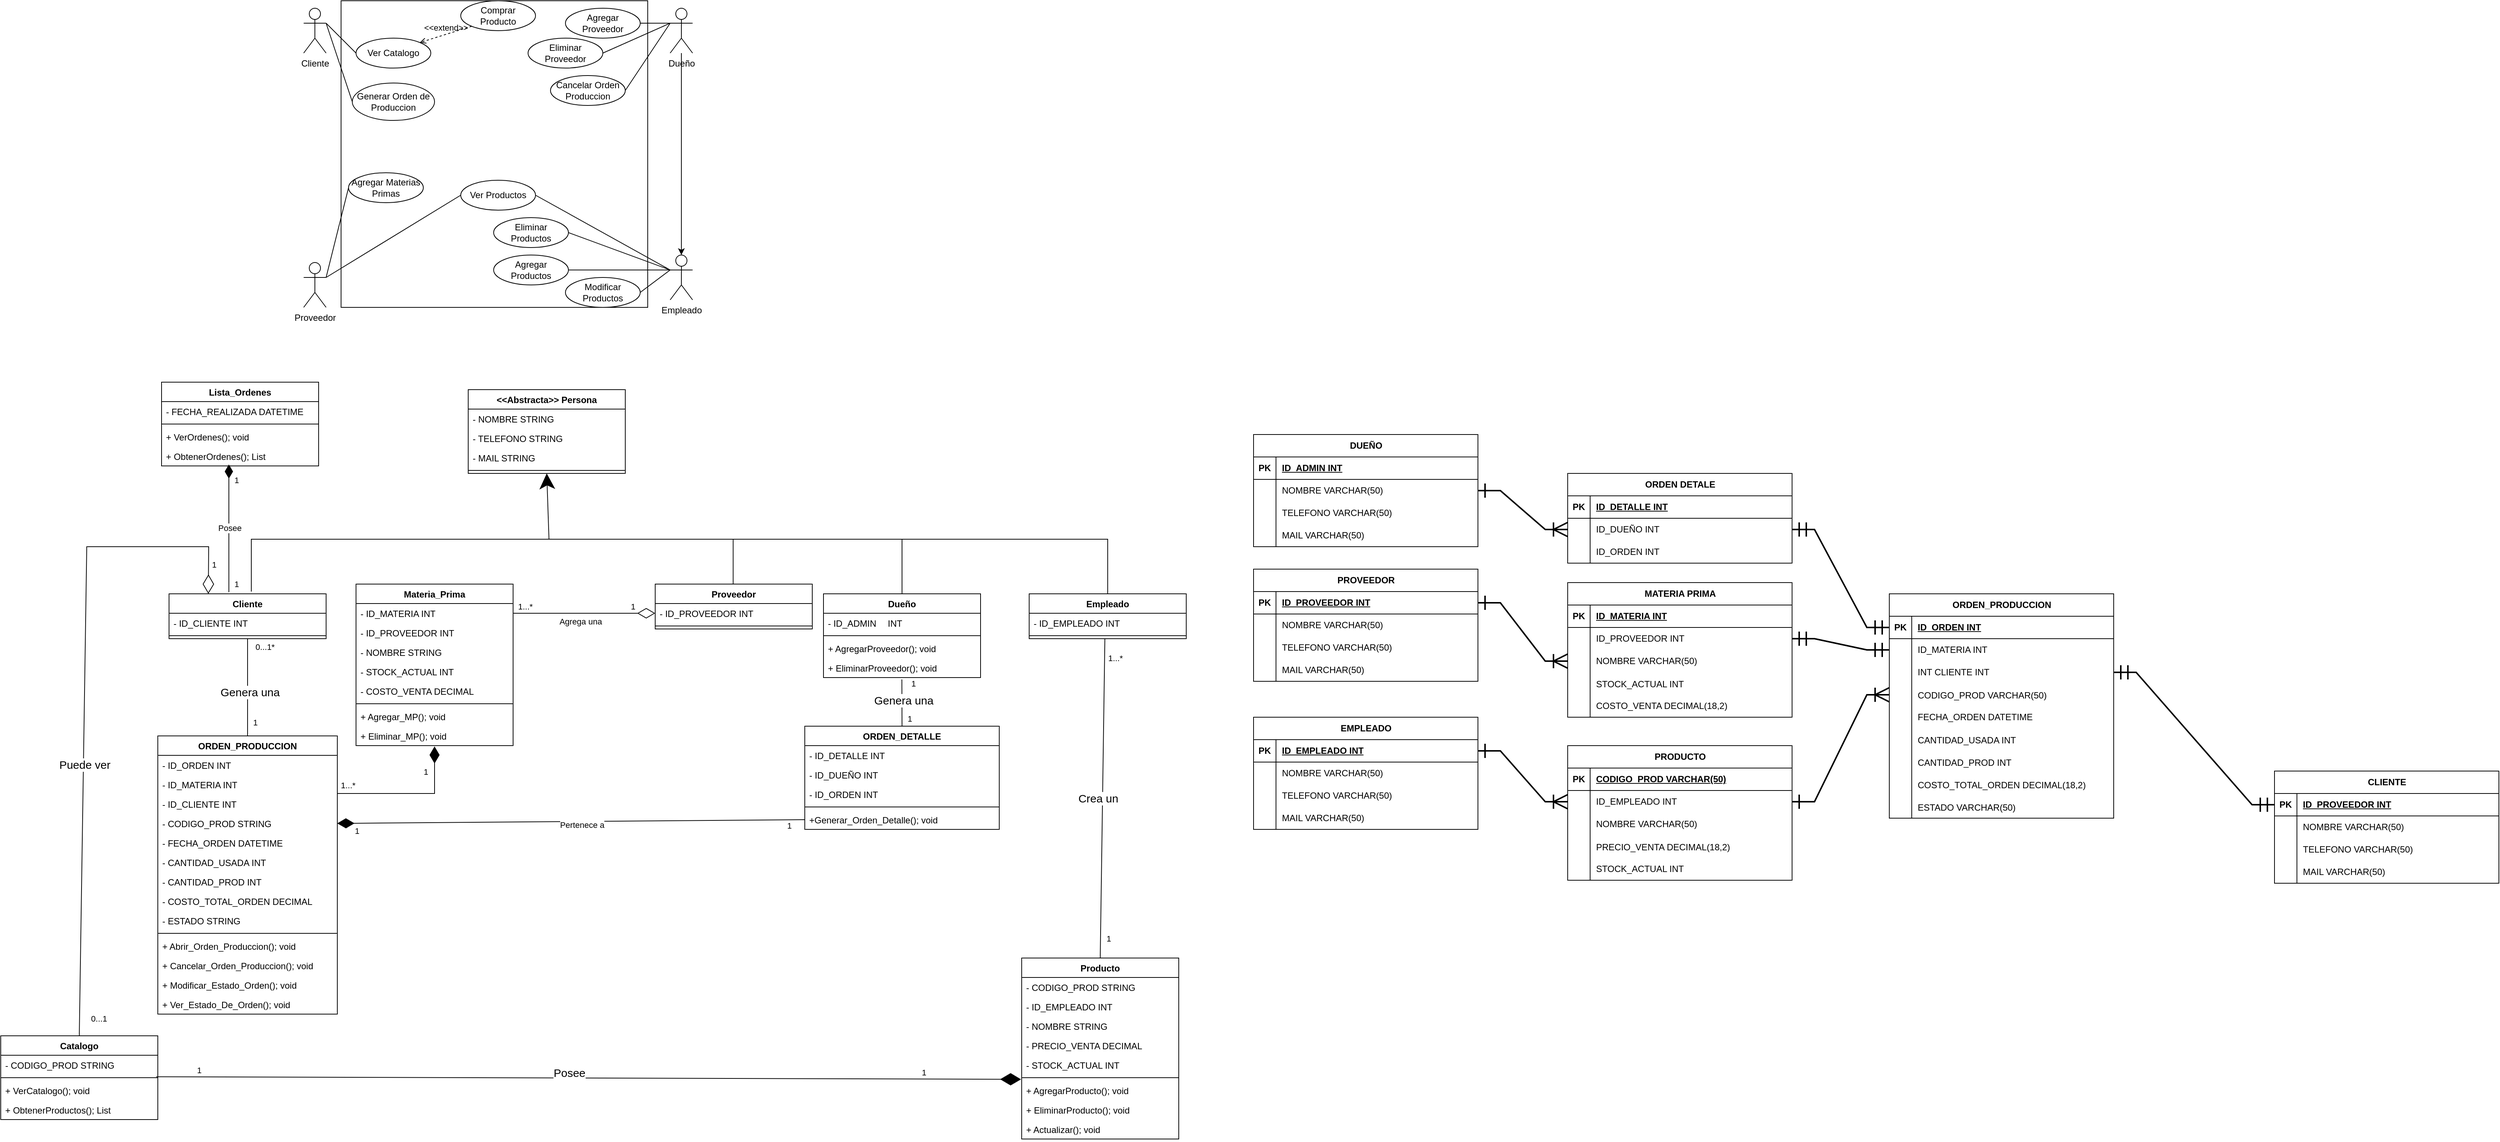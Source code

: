<mxfile version="28.2.6">
  <diagram name="Página-1" id="F7H5FAH6ta0JqKPzLjqI">
    <mxGraphModel dx="3318" dy="1329" grid="1" gridSize="10" guides="1" tooltips="1" connect="1" arrows="1" fold="1" page="1" pageScale="1" pageWidth="827" pageHeight="1169" math="0" shadow="0">
      <root>
        <mxCell id="0" />
        <mxCell id="1" parent="0" />
        <mxCell id="Jrpw4yKHG6xYPHrhW08s-1" value="" style="whiteSpace=wrap;html=1;aspect=fixed;" vertex="1" parent="1">
          <mxGeometry x="160" y="40" width="410" height="410" as="geometry" />
        </mxCell>
        <mxCell id="Jrpw4yKHG6xYPHrhW08s-2" value="Agregar&lt;div&gt;Proveedor&lt;/div&gt;" style="ellipse;whiteSpace=wrap;html=1;" vertex="1" parent="1">
          <mxGeometry x="460" y="50" width="100" height="40" as="geometry" />
        </mxCell>
        <mxCell id="Jrpw4yKHG6xYPHrhW08s-3" value="Proveedor" style="shape=umlActor;verticalLabelPosition=bottom;verticalAlign=top;html=1;outlineConnect=0;" vertex="1" parent="1">
          <mxGeometry x="110" y="390" width="30" height="60" as="geometry" />
        </mxCell>
        <mxCell id="Jrpw4yKHG6xYPHrhW08s-4" value="Dueño" style="shape=umlActor;verticalLabelPosition=bottom;verticalAlign=top;html=1;outlineConnect=0;" vertex="1" parent="1">
          <mxGeometry x="600" y="50" width="30" height="60" as="geometry" />
        </mxCell>
        <mxCell id="Jrpw4yKHG6xYPHrhW08s-5" value="Eliminar&lt;div&gt;Proveedor&lt;/div&gt;" style="ellipse;whiteSpace=wrap;html=1;" vertex="1" parent="1">
          <mxGeometry x="410" y="90" width="100" height="40" as="geometry" />
        </mxCell>
        <mxCell id="Jrpw4yKHG6xYPHrhW08s-6" value="" style="endArrow=none;html=1;rounded=0;entryX=0;entryY=0.333;entryDx=0;entryDy=0;entryPerimeter=0;exitX=1;exitY=0.5;exitDx=0;exitDy=0;" edge="1" parent="1" source="Jrpw4yKHG6xYPHrhW08s-2" target="Jrpw4yKHG6xYPHrhW08s-4">
          <mxGeometry width="50" height="50" relative="1" as="geometry">
            <mxPoint x="370" y="270" as="sourcePoint" />
            <mxPoint x="420" y="220" as="targetPoint" />
          </mxGeometry>
        </mxCell>
        <mxCell id="Jrpw4yKHG6xYPHrhW08s-7" value="" style="endArrow=none;html=1;rounded=0;entryX=0;entryY=0.333;entryDx=0;entryDy=0;entryPerimeter=0;exitX=1;exitY=0.5;exitDx=0;exitDy=0;" edge="1" parent="1" source="Jrpw4yKHG6xYPHrhW08s-5" target="Jrpw4yKHG6xYPHrhW08s-4">
          <mxGeometry width="50" height="50" relative="1" as="geometry">
            <mxPoint x="570" y="80" as="sourcePoint" />
            <mxPoint x="620" y="80" as="targetPoint" />
          </mxGeometry>
        </mxCell>
        <mxCell id="Jrpw4yKHG6xYPHrhW08s-8" value="&lt;div&gt;Agregar Productos&lt;/div&gt;" style="ellipse;whiteSpace=wrap;html=1;" vertex="1" parent="1">
          <mxGeometry x="364" y="380" width="100" height="40" as="geometry" />
        </mxCell>
        <mxCell id="Jrpw4yKHG6xYPHrhW08s-9" value="" style="endArrow=none;html=1;rounded=0;exitX=1;exitY=0.5;exitDx=0;exitDy=0;" edge="1" parent="1" source="Jrpw4yKHG6xYPHrhW08s-8">
          <mxGeometry width="50" height="50" relative="1" as="geometry">
            <mxPoint x="520" y="160" as="sourcePoint" />
            <mxPoint x="600" y="400" as="targetPoint" />
          </mxGeometry>
        </mxCell>
        <mxCell id="Jrpw4yKHG6xYPHrhW08s-10" value="&lt;div&gt;Eliminar Productos&lt;/div&gt;" style="ellipse;whiteSpace=wrap;html=1;" vertex="1" parent="1">
          <mxGeometry x="364" y="330" width="100" height="40" as="geometry" />
        </mxCell>
        <mxCell id="Jrpw4yKHG6xYPHrhW08s-11" value="&lt;div&gt;Agregar Materias Primas&lt;/div&gt;" style="ellipse;whiteSpace=wrap;html=1;" vertex="1" parent="1">
          <mxGeometry x="170" y="270" width="100" height="40" as="geometry" />
        </mxCell>
        <mxCell id="Jrpw4yKHG6xYPHrhW08s-12" value="" style="endArrow=none;html=1;rounded=0;entryX=0;entryY=0.5;entryDx=0;entryDy=0;" edge="1" parent="1" target="Jrpw4yKHG6xYPHrhW08s-11">
          <mxGeometry width="50" height="50" relative="1" as="geometry">
            <mxPoint x="140" y="410" as="sourcePoint" />
            <mxPoint x="200" y="410" as="targetPoint" />
          </mxGeometry>
        </mxCell>
        <mxCell id="Jrpw4yKHG6xYPHrhW08s-13" value="&lt;div&gt;Ver Productos&lt;/div&gt;" style="ellipse;whiteSpace=wrap;html=1;" vertex="1" parent="1">
          <mxGeometry x="320" y="280" width="100" height="40" as="geometry" />
        </mxCell>
        <mxCell id="Jrpw4yKHG6xYPHrhW08s-14" value="" style="endArrow=none;html=1;rounded=0;entryX=0;entryY=0.5;entryDx=0;entryDy=0;" edge="1" parent="1" target="Jrpw4yKHG6xYPHrhW08s-13">
          <mxGeometry width="50" height="50" relative="1" as="geometry">
            <mxPoint x="140" y="410" as="sourcePoint" />
            <mxPoint x="250" y="370" as="targetPoint" />
          </mxGeometry>
        </mxCell>
        <mxCell id="Jrpw4yKHG6xYPHrhW08s-15" value="" style="endArrow=none;html=1;rounded=0;exitX=1;exitY=0.5;exitDx=0;exitDy=0;entryX=0;entryY=0.333;entryDx=0;entryDy=0;entryPerimeter=0;" edge="1" parent="1" source="Jrpw4yKHG6xYPHrhW08s-10" target="Jrpw4yKHG6xYPHrhW08s-18">
          <mxGeometry width="50" height="50" relative="1" as="geometry">
            <mxPoint x="530" y="230" as="sourcePoint" />
            <mxPoint x="600" y="70" as="targetPoint" />
          </mxGeometry>
        </mxCell>
        <mxCell id="Jrpw4yKHG6xYPHrhW08s-16" value="&lt;div&gt;Modificar Productos&lt;/div&gt;" style="ellipse;whiteSpace=wrap;html=1;" vertex="1" parent="1">
          <mxGeometry x="460" y="410" width="100" height="40" as="geometry" />
        </mxCell>
        <mxCell id="Jrpw4yKHG6xYPHrhW08s-17" value="" style="endArrow=none;html=1;rounded=0;exitX=1;exitY=0.5;exitDx=0;exitDy=0;entryX=0;entryY=0.333;entryDx=0;entryDy=0;entryPerimeter=0;" edge="1" parent="1" source="Jrpw4yKHG6xYPHrhW08s-16" target="Jrpw4yKHG6xYPHrhW08s-18">
          <mxGeometry width="50" height="50" relative="1" as="geometry">
            <mxPoint x="520" y="320" as="sourcePoint" />
            <mxPoint x="640" y="180" as="targetPoint" />
          </mxGeometry>
        </mxCell>
        <mxCell id="Jrpw4yKHG6xYPHrhW08s-18" value="Empleado" style="shape=umlActor;verticalLabelPosition=bottom;verticalAlign=top;html=1;outlineConnect=0;" vertex="1" parent="1">
          <mxGeometry x="600" y="380" width="30" height="60" as="geometry" />
        </mxCell>
        <mxCell id="Jrpw4yKHG6xYPHrhW08s-19" style="edgeStyle=orthogonalEdgeStyle;rounded=0;orthogonalLoop=1;jettySize=auto;html=1;entryX=0.5;entryY=0;entryDx=0;entryDy=0;entryPerimeter=0;" edge="1" parent="1" source="Jrpw4yKHG6xYPHrhW08s-4" target="Jrpw4yKHG6xYPHrhW08s-18">
          <mxGeometry relative="1" as="geometry" />
        </mxCell>
        <mxCell id="Jrpw4yKHG6xYPHrhW08s-20" value="" style="endArrow=none;html=1;rounded=0;exitX=1;exitY=0.5;exitDx=0;exitDy=0;" edge="1" parent="1" source="Jrpw4yKHG6xYPHrhW08s-13">
          <mxGeometry width="50" height="50" relative="1" as="geometry">
            <mxPoint x="350" y="410" as="sourcePoint" />
            <mxPoint x="600" y="400" as="targetPoint" />
          </mxGeometry>
        </mxCell>
        <mxCell id="Jrpw4yKHG6xYPHrhW08s-21" value="Cliente" style="shape=umlActor;verticalLabelPosition=bottom;verticalAlign=top;html=1;outlineConnect=0;" vertex="1" parent="1">
          <mxGeometry x="110" y="50" width="30" height="60" as="geometry" />
        </mxCell>
        <mxCell id="Jrpw4yKHG6xYPHrhW08s-22" value="&lt;div&gt;Comprar Producto&lt;/div&gt;" style="ellipse;whiteSpace=wrap;html=1;" vertex="1" parent="1">
          <mxGeometry x="320" y="40" width="100" height="40" as="geometry" />
        </mxCell>
        <mxCell id="Jrpw4yKHG6xYPHrhW08s-23" value="&lt;div&gt;Cancelar Orden Produccion&lt;/div&gt;" style="ellipse;whiteSpace=wrap;html=1;" vertex="1" parent="1">
          <mxGeometry x="440" y="140" width="100" height="40" as="geometry" />
        </mxCell>
        <mxCell id="Jrpw4yKHG6xYPHrhW08s-24" value="" style="endArrow=none;html=1;rounded=0;exitX=1;exitY=0.5;exitDx=0;exitDy=0;" edge="1" parent="1" source="Jrpw4yKHG6xYPHrhW08s-23">
          <mxGeometry width="50" height="50" relative="1" as="geometry">
            <mxPoint x="550" y="240" as="sourcePoint" />
            <mxPoint x="600" y="70" as="targetPoint" />
          </mxGeometry>
        </mxCell>
        <mxCell id="Jrpw4yKHG6xYPHrhW08s-25" value="" style="endArrow=none;html=1;rounded=0;exitX=1;exitY=0.333;exitDx=0;exitDy=0;exitPerimeter=0;entryX=0;entryY=0.5;entryDx=0;entryDy=0;" edge="1" parent="1" source="Jrpw4yKHG6xYPHrhW08s-21" target="Jrpw4yKHG6xYPHrhW08s-26">
          <mxGeometry width="50" height="50" relative="1" as="geometry">
            <mxPoint x="210" y="120" as="sourcePoint" />
            <mxPoint x="260" y="170" as="targetPoint" />
          </mxGeometry>
        </mxCell>
        <mxCell id="Jrpw4yKHG6xYPHrhW08s-26" value="&lt;div&gt;Ver Catalogo&lt;/div&gt;" style="ellipse;whiteSpace=wrap;html=1;" vertex="1" parent="1">
          <mxGeometry x="180" y="90" width="100" height="40" as="geometry" />
        </mxCell>
        <mxCell id="Jrpw4yKHG6xYPHrhW08s-27" value="&amp;lt;&amp;lt;extend&amp;gt;&amp;gt;" style="html=1;verticalAlign=bottom;labelBackgroundColor=none;endArrow=open;endFill=0;dashed=1;rounded=0;exitX=0;exitY=1;exitDx=0;exitDy=0;entryX=1;entryY=0;entryDx=0;entryDy=0;" edge="1" parent="1" source="Jrpw4yKHG6xYPHrhW08s-22" target="Jrpw4yKHG6xYPHrhW08s-26">
          <mxGeometry width="160" relative="1" as="geometry">
            <mxPoint x="70" y="260" as="sourcePoint" />
            <mxPoint x="230" y="260" as="targetPoint" />
          </mxGeometry>
        </mxCell>
        <mxCell id="Jrpw4yKHG6xYPHrhW08s-28" value="Generar Orden de Produccion" style="ellipse;whiteSpace=wrap;html=1;" vertex="1" parent="1">
          <mxGeometry x="175" y="150" width="110" height="50" as="geometry" />
        </mxCell>
        <mxCell id="Jrpw4yKHG6xYPHrhW08s-29" value="" style="endArrow=none;html=1;rounded=0;exitX=1;exitY=0.333;exitDx=0;exitDy=0;exitPerimeter=0;entryX=0;entryY=0.5;entryDx=0;entryDy=0;" edge="1" parent="1" source="Jrpw4yKHG6xYPHrhW08s-21" target="Jrpw4yKHG6xYPHrhW08s-28">
          <mxGeometry width="50" height="50" relative="1" as="geometry">
            <mxPoint x="170" y="90" as="sourcePoint" />
            <mxPoint x="210" y="130" as="targetPoint" />
          </mxGeometry>
        </mxCell>
        <mxCell id="Jrpw4yKHG6xYPHrhW08s-30" value="Proveedor" style="swimlane;fontStyle=1;align=center;verticalAlign=top;childLayout=stackLayout;horizontal=1;startSize=26;horizontalStack=0;resizeParent=1;resizeParentMax=0;resizeLast=0;collapsible=1;marginBottom=0;whiteSpace=wrap;html=1;" vertex="1" parent="1">
          <mxGeometry x="580" y="820" width="210" height="60" as="geometry" />
        </mxCell>
        <mxCell id="Jrpw4yKHG6xYPHrhW08s-31" value="- ID_PROVEEDOR INT" style="text;strokeColor=none;fillColor=none;align=left;verticalAlign=top;spacingLeft=4;spacingRight=4;overflow=hidden;rotatable=0;points=[[0,0.5],[1,0.5]];portConstraint=eastwest;whiteSpace=wrap;html=1;" vertex="1" parent="Jrpw4yKHG6xYPHrhW08s-30">
          <mxGeometry y="26" width="210" height="26" as="geometry" />
        </mxCell>
        <mxCell id="Jrpw4yKHG6xYPHrhW08s-32" value="" style="line;strokeWidth=1;fillColor=none;align=left;verticalAlign=middle;spacingTop=-1;spacingLeft=3;spacingRight=3;rotatable=0;labelPosition=right;points=[];portConstraint=eastwest;strokeColor=inherit;" vertex="1" parent="Jrpw4yKHG6xYPHrhW08s-30">
          <mxGeometry y="52" width="210" height="8" as="geometry" />
        </mxCell>
        <mxCell id="Jrpw4yKHG6xYPHrhW08s-33" value="Materia_Prima" style="swimlane;fontStyle=1;align=center;verticalAlign=top;childLayout=stackLayout;horizontal=1;startSize=26;horizontalStack=0;resizeParent=1;resizeParentMax=0;resizeLast=0;collapsible=1;marginBottom=0;whiteSpace=wrap;html=1;" vertex="1" parent="1">
          <mxGeometry x="180" y="820" width="210" height="216" as="geometry" />
        </mxCell>
        <mxCell id="Jrpw4yKHG6xYPHrhW08s-34" value="- ID_MATERIA INT" style="text;strokeColor=none;fillColor=none;align=left;verticalAlign=top;spacingLeft=4;spacingRight=4;overflow=hidden;rotatable=0;points=[[0,0.5],[1,0.5]];portConstraint=eastwest;whiteSpace=wrap;html=1;" vertex="1" parent="Jrpw4yKHG6xYPHrhW08s-33">
          <mxGeometry y="26" width="210" height="26" as="geometry" />
        </mxCell>
        <mxCell id="Jrpw4yKHG6xYPHrhW08s-35" value="- ID_PROVEEDOR INT" style="text;strokeColor=none;fillColor=none;align=left;verticalAlign=top;spacingLeft=4;spacingRight=4;overflow=hidden;rotatable=0;points=[[0,0.5],[1,0.5]];portConstraint=eastwest;whiteSpace=wrap;html=1;" vertex="1" parent="Jrpw4yKHG6xYPHrhW08s-33">
          <mxGeometry y="52" width="210" height="26" as="geometry" />
        </mxCell>
        <mxCell id="Jrpw4yKHG6xYPHrhW08s-36" value="- NOMBRE STRING" style="text;strokeColor=none;fillColor=none;align=left;verticalAlign=top;spacingLeft=4;spacingRight=4;overflow=hidden;rotatable=0;points=[[0,0.5],[1,0.5]];portConstraint=eastwest;whiteSpace=wrap;html=1;" vertex="1" parent="Jrpw4yKHG6xYPHrhW08s-33">
          <mxGeometry y="78" width="210" height="26" as="geometry" />
        </mxCell>
        <mxCell id="Jrpw4yKHG6xYPHrhW08s-37" value="- STOCK_ACTUAL INT" style="text;strokeColor=none;fillColor=none;align=left;verticalAlign=top;spacingLeft=4;spacingRight=4;overflow=hidden;rotatable=0;points=[[0,0.5],[1,0.5]];portConstraint=eastwest;whiteSpace=wrap;html=1;" vertex="1" parent="Jrpw4yKHG6xYPHrhW08s-33">
          <mxGeometry y="104" width="210" height="26" as="geometry" />
        </mxCell>
        <mxCell id="Jrpw4yKHG6xYPHrhW08s-38" value="- COSTO_VENTA DECIMAL" style="text;strokeColor=none;fillColor=none;align=left;verticalAlign=top;spacingLeft=4;spacingRight=4;overflow=hidden;rotatable=0;points=[[0,0.5],[1,0.5]];portConstraint=eastwest;whiteSpace=wrap;html=1;" vertex="1" parent="Jrpw4yKHG6xYPHrhW08s-33">
          <mxGeometry y="130" width="210" height="26" as="geometry" />
        </mxCell>
        <mxCell id="Jrpw4yKHG6xYPHrhW08s-39" value="" style="line;strokeWidth=1;fillColor=none;align=left;verticalAlign=middle;spacingTop=-1;spacingLeft=3;spacingRight=3;rotatable=0;labelPosition=right;points=[];portConstraint=eastwest;strokeColor=inherit;" vertex="1" parent="Jrpw4yKHG6xYPHrhW08s-33">
          <mxGeometry y="156" width="210" height="8" as="geometry" />
        </mxCell>
        <mxCell id="Jrpw4yKHG6xYPHrhW08s-40" value="+ Agregar_MP(); void" style="text;strokeColor=none;fillColor=none;align=left;verticalAlign=top;spacingLeft=4;spacingRight=4;overflow=hidden;rotatable=0;points=[[0,0.5],[1,0.5]];portConstraint=eastwest;whiteSpace=wrap;html=1;" vertex="1" parent="Jrpw4yKHG6xYPHrhW08s-33">
          <mxGeometry y="164" width="210" height="26" as="geometry" />
        </mxCell>
        <mxCell id="Jrpw4yKHG6xYPHrhW08s-41" value="+ Eliminar_MP(); void" style="text;strokeColor=none;fillColor=none;align=left;verticalAlign=top;spacingLeft=4;spacingRight=4;overflow=hidden;rotatable=0;points=[[0,0.5],[1,0.5]];portConstraint=eastwest;whiteSpace=wrap;html=1;" vertex="1" parent="Jrpw4yKHG6xYPHrhW08s-33">
          <mxGeometry y="190" width="210" height="26" as="geometry" />
        </mxCell>
        <mxCell id="Jrpw4yKHG6xYPHrhW08s-42" value="Producto" style="swimlane;fontStyle=1;align=center;verticalAlign=top;childLayout=stackLayout;horizontal=1;startSize=26;horizontalStack=0;resizeParent=1;resizeParentMax=0;resizeLast=0;collapsible=1;marginBottom=0;whiteSpace=wrap;html=1;" vertex="1" parent="1">
          <mxGeometry x="1070" y="1320" width="210" height="242" as="geometry" />
        </mxCell>
        <mxCell id="Jrpw4yKHG6xYPHrhW08s-43" value="- CODIGO_PROD STRING" style="text;strokeColor=none;fillColor=none;align=left;verticalAlign=top;spacingLeft=4;spacingRight=4;overflow=hidden;rotatable=0;points=[[0,0.5],[1,0.5]];portConstraint=eastwest;whiteSpace=wrap;html=1;" vertex="1" parent="Jrpw4yKHG6xYPHrhW08s-42">
          <mxGeometry y="26" width="210" height="26" as="geometry" />
        </mxCell>
        <mxCell id="Jrpw4yKHG6xYPHrhW08s-44" value="- ID_EMPLEADO INT" style="text;strokeColor=none;fillColor=none;align=left;verticalAlign=top;spacingLeft=4;spacingRight=4;overflow=hidden;rotatable=0;points=[[0,0.5],[1,0.5]];portConstraint=eastwest;whiteSpace=wrap;html=1;" vertex="1" parent="Jrpw4yKHG6xYPHrhW08s-42">
          <mxGeometry y="52" width="210" height="26" as="geometry" />
        </mxCell>
        <mxCell id="Jrpw4yKHG6xYPHrhW08s-45" value="- NOMBRE STRING" style="text;strokeColor=none;fillColor=none;align=left;verticalAlign=top;spacingLeft=4;spacingRight=4;overflow=hidden;rotatable=0;points=[[0,0.5],[1,0.5]];portConstraint=eastwest;whiteSpace=wrap;html=1;" vertex="1" parent="Jrpw4yKHG6xYPHrhW08s-42">
          <mxGeometry y="78" width="210" height="26" as="geometry" />
        </mxCell>
        <mxCell id="Jrpw4yKHG6xYPHrhW08s-46" value="- PRECIO_VENTA DECIMAL" style="text;strokeColor=none;fillColor=none;align=left;verticalAlign=top;spacingLeft=4;spacingRight=4;overflow=hidden;rotatable=0;points=[[0,0.5],[1,0.5]];portConstraint=eastwest;whiteSpace=wrap;html=1;" vertex="1" parent="Jrpw4yKHG6xYPHrhW08s-42">
          <mxGeometry y="104" width="210" height="26" as="geometry" />
        </mxCell>
        <mxCell id="Jrpw4yKHG6xYPHrhW08s-47" value="- STOCK_ACTUAL INT" style="text;strokeColor=none;fillColor=none;align=left;verticalAlign=top;spacingLeft=4;spacingRight=4;overflow=hidden;rotatable=0;points=[[0,0.5],[1,0.5]];portConstraint=eastwest;whiteSpace=wrap;html=1;" vertex="1" parent="Jrpw4yKHG6xYPHrhW08s-42">
          <mxGeometry y="130" width="210" height="26" as="geometry" />
        </mxCell>
        <mxCell id="Jrpw4yKHG6xYPHrhW08s-48" value="" style="line;strokeWidth=1;fillColor=none;align=left;verticalAlign=middle;spacingTop=-1;spacingLeft=3;spacingRight=3;rotatable=0;labelPosition=right;points=[];portConstraint=eastwest;strokeColor=inherit;" vertex="1" parent="Jrpw4yKHG6xYPHrhW08s-42">
          <mxGeometry y="156" width="210" height="8" as="geometry" />
        </mxCell>
        <mxCell id="Jrpw4yKHG6xYPHrhW08s-49" value="+ AgregarProducto(); void" style="text;strokeColor=none;fillColor=none;align=left;verticalAlign=top;spacingLeft=4;spacingRight=4;overflow=hidden;rotatable=0;points=[[0,0.5],[1,0.5]];portConstraint=eastwest;whiteSpace=wrap;html=1;" vertex="1" parent="Jrpw4yKHG6xYPHrhW08s-42">
          <mxGeometry y="164" width="210" height="26" as="geometry" />
        </mxCell>
        <mxCell id="Jrpw4yKHG6xYPHrhW08s-50" value="+ EliminarProducto(); void" style="text;strokeColor=none;fillColor=none;align=left;verticalAlign=top;spacingLeft=4;spacingRight=4;overflow=hidden;rotatable=0;points=[[0,0.5],[1,0.5]];portConstraint=eastwest;whiteSpace=wrap;html=1;" vertex="1" parent="Jrpw4yKHG6xYPHrhW08s-42">
          <mxGeometry y="190" width="210" height="26" as="geometry" />
        </mxCell>
        <mxCell id="Jrpw4yKHG6xYPHrhW08s-51" value="+ Actualizar(); void" style="text;strokeColor=none;fillColor=none;align=left;verticalAlign=top;spacingLeft=4;spacingRight=4;overflow=hidden;rotatable=0;points=[[0,0.5],[1,0.5]];portConstraint=eastwest;whiteSpace=wrap;html=1;" vertex="1" parent="Jrpw4yKHG6xYPHrhW08s-42">
          <mxGeometry y="216" width="210" height="26" as="geometry" />
        </mxCell>
        <mxCell id="Jrpw4yKHG6xYPHrhW08s-52" value="ORDEN_PRODUCCION" style="swimlane;fontStyle=1;align=center;verticalAlign=top;childLayout=stackLayout;horizontal=1;startSize=26;horizontalStack=0;resizeParent=1;resizeParentMax=0;resizeLast=0;collapsible=1;marginBottom=0;whiteSpace=wrap;html=1;" vertex="1" parent="1">
          <mxGeometry x="-85" y="1023" width="240" height="372" as="geometry" />
        </mxCell>
        <mxCell id="Jrpw4yKHG6xYPHrhW08s-53" value="- ID_ORDEN INT" style="text;strokeColor=none;fillColor=none;align=left;verticalAlign=top;spacingLeft=4;spacingRight=4;overflow=hidden;rotatable=0;points=[[0,0.5],[1,0.5]];portConstraint=eastwest;whiteSpace=wrap;html=1;" vertex="1" parent="Jrpw4yKHG6xYPHrhW08s-52">
          <mxGeometry y="26" width="240" height="26" as="geometry" />
        </mxCell>
        <mxCell id="Jrpw4yKHG6xYPHrhW08s-54" value="- ID_MATERIA INT" style="text;strokeColor=none;fillColor=none;align=left;verticalAlign=top;spacingLeft=4;spacingRight=4;overflow=hidden;rotatable=0;points=[[0,0.5],[1,0.5]];portConstraint=eastwest;whiteSpace=wrap;html=1;" vertex="1" parent="Jrpw4yKHG6xYPHrhW08s-52">
          <mxGeometry y="52" width="240" height="26" as="geometry" />
        </mxCell>
        <mxCell id="Jrpw4yKHG6xYPHrhW08s-55" value="- ID_CLIENTE INT" style="text;strokeColor=none;fillColor=none;align=left;verticalAlign=top;spacingLeft=4;spacingRight=4;overflow=hidden;rotatable=0;points=[[0,0.5],[1,0.5]];portConstraint=eastwest;whiteSpace=wrap;html=1;" vertex="1" parent="Jrpw4yKHG6xYPHrhW08s-52">
          <mxGeometry y="78" width="240" height="26" as="geometry" />
        </mxCell>
        <mxCell id="Jrpw4yKHG6xYPHrhW08s-56" value="- CODIGO_PROD STRING" style="text;strokeColor=none;fillColor=none;align=left;verticalAlign=top;spacingLeft=4;spacingRight=4;overflow=hidden;rotatable=0;points=[[0,0.5],[1,0.5]];portConstraint=eastwest;whiteSpace=wrap;html=1;" vertex="1" parent="Jrpw4yKHG6xYPHrhW08s-52">
          <mxGeometry y="104" width="240" height="26" as="geometry" />
        </mxCell>
        <mxCell id="Jrpw4yKHG6xYPHrhW08s-57" value="- FECHA_ORDEN DATETIME" style="text;strokeColor=none;fillColor=none;align=left;verticalAlign=top;spacingLeft=4;spacingRight=4;overflow=hidden;rotatable=0;points=[[0,0.5],[1,0.5]];portConstraint=eastwest;whiteSpace=wrap;html=1;" vertex="1" parent="Jrpw4yKHG6xYPHrhW08s-52">
          <mxGeometry y="130" width="240" height="26" as="geometry" />
        </mxCell>
        <mxCell id="Jrpw4yKHG6xYPHrhW08s-58" value="- CANTIDAD_USADA INT" style="text;strokeColor=none;fillColor=none;align=left;verticalAlign=top;spacingLeft=4;spacingRight=4;overflow=hidden;rotatable=0;points=[[0,0.5],[1,0.5]];portConstraint=eastwest;whiteSpace=wrap;html=1;" vertex="1" parent="Jrpw4yKHG6xYPHrhW08s-52">
          <mxGeometry y="156" width="240" height="26" as="geometry" />
        </mxCell>
        <mxCell id="Jrpw4yKHG6xYPHrhW08s-59" value="- CANTIDAD_PROD INT" style="text;strokeColor=none;fillColor=none;align=left;verticalAlign=top;spacingLeft=4;spacingRight=4;overflow=hidden;rotatable=0;points=[[0,0.5],[1,0.5]];portConstraint=eastwest;whiteSpace=wrap;html=1;" vertex="1" parent="Jrpw4yKHG6xYPHrhW08s-52">
          <mxGeometry y="182" width="240" height="26" as="geometry" />
        </mxCell>
        <mxCell id="Jrpw4yKHG6xYPHrhW08s-60" value="- COSTO_TOTAL_ORDEN DECIMAL" style="text;strokeColor=none;fillColor=none;align=left;verticalAlign=top;spacingLeft=4;spacingRight=4;overflow=hidden;rotatable=0;points=[[0,0.5],[1,0.5]];portConstraint=eastwest;whiteSpace=wrap;html=1;" vertex="1" parent="Jrpw4yKHG6xYPHrhW08s-52">
          <mxGeometry y="208" width="240" height="26" as="geometry" />
        </mxCell>
        <mxCell id="Jrpw4yKHG6xYPHrhW08s-61" value="- ESTADO STRING" style="text;strokeColor=none;fillColor=none;align=left;verticalAlign=top;spacingLeft=4;spacingRight=4;overflow=hidden;rotatable=0;points=[[0,0.5],[1,0.5]];portConstraint=eastwest;whiteSpace=wrap;html=1;" vertex="1" parent="Jrpw4yKHG6xYPHrhW08s-52">
          <mxGeometry y="234" width="240" height="26" as="geometry" />
        </mxCell>
        <mxCell id="Jrpw4yKHG6xYPHrhW08s-62" value="" style="line;strokeWidth=1;fillColor=none;align=left;verticalAlign=middle;spacingTop=-1;spacingLeft=3;spacingRight=3;rotatable=0;labelPosition=right;points=[];portConstraint=eastwest;strokeColor=inherit;" vertex="1" parent="Jrpw4yKHG6xYPHrhW08s-52">
          <mxGeometry y="260" width="240" height="8" as="geometry" />
        </mxCell>
        <mxCell id="Jrpw4yKHG6xYPHrhW08s-63" value="+ Abrir_Orden_Produccion(); void" style="text;strokeColor=none;fillColor=none;align=left;verticalAlign=top;spacingLeft=4;spacingRight=4;overflow=hidden;rotatable=0;points=[[0,0.5],[1,0.5]];portConstraint=eastwest;whiteSpace=wrap;html=1;" vertex="1" parent="Jrpw4yKHG6xYPHrhW08s-52">
          <mxGeometry y="268" width="240" height="26" as="geometry" />
        </mxCell>
        <mxCell id="Jrpw4yKHG6xYPHrhW08s-64" value="+ Cancelar_Orden_Produccion(); void" style="text;strokeColor=none;fillColor=none;align=left;verticalAlign=top;spacingLeft=4;spacingRight=4;overflow=hidden;rotatable=0;points=[[0,0.5],[1,0.5]];portConstraint=eastwest;whiteSpace=wrap;html=1;" vertex="1" parent="Jrpw4yKHG6xYPHrhW08s-52">
          <mxGeometry y="294" width="240" height="26" as="geometry" />
        </mxCell>
        <mxCell id="Jrpw4yKHG6xYPHrhW08s-65" value="+ Modificar_Estado_Orden(); void" style="text;strokeColor=none;fillColor=none;align=left;verticalAlign=top;spacingLeft=4;spacingRight=4;overflow=hidden;rotatable=0;points=[[0,0.5],[1,0.5]];portConstraint=eastwest;whiteSpace=wrap;html=1;" vertex="1" parent="Jrpw4yKHG6xYPHrhW08s-52">
          <mxGeometry y="320" width="240" height="26" as="geometry" />
        </mxCell>
        <mxCell id="Jrpw4yKHG6xYPHrhW08s-66" value="+ Ver_Estado_De_Orden(); void" style="text;strokeColor=none;fillColor=none;align=left;verticalAlign=top;spacingLeft=4;spacingRight=4;overflow=hidden;rotatable=0;points=[[0,0.5],[1,0.5]];portConstraint=eastwest;whiteSpace=wrap;html=1;" vertex="1" parent="Jrpw4yKHG6xYPHrhW08s-52">
          <mxGeometry y="346" width="240" height="26" as="geometry" />
        </mxCell>
        <mxCell id="Jrpw4yKHG6xYPHrhW08s-67" value="ORDEN_DETALLE" style="swimlane;fontStyle=1;align=center;verticalAlign=top;childLayout=stackLayout;horizontal=1;startSize=26;horizontalStack=0;resizeParent=1;resizeParentMax=0;resizeLast=0;collapsible=1;marginBottom=0;whiteSpace=wrap;html=1;" vertex="1" parent="1">
          <mxGeometry x="780" y="1010" width="260" height="138" as="geometry" />
        </mxCell>
        <mxCell id="Jrpw4yKHG6xYPHrhW08s-68" value="- ID_DETALLE INT" style="text;strokeColor=none;fillColor=none;align=left;verticalAlign=top;spacingLeft=4;spacingRight=4;overflow=hidden;rotatable=0;points=[[0,0.5],[1,0.5]];portConstraint=eastwest;whiteSpace=wrap;html=1;" vertex="1" parent="Jrpw4yKHG6xYPHrhW08s-67">
          <mxGeometry y="26" width="260" height="26" as="geometry" />
        </mxCell>
        <mxCell id="Jrpw4yKHG6xYPHrhW08s-69" value="- ID_DUEÑO INT" style="text;strokeColor=none;fillColor=none;align=left;verticalAlign=top;spacingLeft=4;spacingRight=4;overflow=hidden;rotatable=0;points=[[0,0.5],[1,0.5]];portConstraint=eastwest;whiteSpace=wrap;html=1;" vertex="1" parent="Jrpw4yKHG6xYPHrhW08s-67">
          <mxGeometry y="52" width="260" height="26" as="geometry" />
        </mxCell>
        <mxCell id="Jrpw4yKHG6xYPHrhW08s-70" value="- ID_ORDEN INT" style="text;strokeColor=none;fillColor=none;align=left;verticalAlign=top;spacingLeft=4;spacingRight=4;overflow=hidden;rotatable=0;points=[[0,0.5],[1,0.5]];portConstraint=eastwest;whiteSpace=wrap;html=1;" vertex="1" parent="Jrpw4yKHG6xYPHrhW08s-67">
          <mxGeometry y="78" width="260" height="26" as="geometry" />
        </mxCell>
        <mxCell id="Jrpw4yKHG6xYPHrhW08s-71" value="" style="line;strokeWidth=1;fillColor=none;align=left;verticalAlign=middle;spacingTop=-1;spacingLeft=3;spacingRight=3;rotatable=0;labelPosition=right;points=[];portConstraint=eastwest;strokeColor=inherit;" vertex="1" parent="Jrpw4yKHG6xYPHrhW08s-67">
          <mxGeometry y="104" width="260" height="8" as="geometry" />
        </mxCell>
        <mxCell id="Jrpw4yKHG6xYPHrhW08s-72" value="+Generar_Orden_Detalle(); void" style="text;strokeColor=none;fillColor=none;align=left;verticalAlign=top;spacingLeft=4;spacingRight=4;overflow=hidden;rotatable=0;points=[[0,0.5],[1,0.5]];portConstraint=eastwest;whiteSpace=wrap;html=1;" vertex="1" parent="Jrpw4yKHG6xYPHrhW08s-67">
          <mxGeometry y="112" width="260" height="26" as="geometry" />
        </mxCell>
        <mxCell id="Jrpw4yKHG6xYPHrhW08s-73" value="Empleado" style="swimlane;fontStyle=1;align=center;verticalAlign=top;childLayout=stackLayout;horizontal=1;startSize=26;horizontalStack=0;resizeParent=1;resizeParentMax=0;resizeLast=0;collapsible=1;marginBottom=0;whiteSpace=wrap;html=1;" vertex="1" parent="1">
          <mxGeometry x="1080" y="833" width="210" height="60" as="geometry" />
        </mxCell>
        <mxCell id="Jrpw4yKHG6xYPHrhW08s-74" value="- ID_EMPLEADO INT" style="text;strokeColor=none;fillColor=none;align=left;verticalAlign=top;spacingLeft=4;spacingRight=4;overflow=hidden;rotatable=0;points=[[0,0.5],[1,0.5]];portConstraint=eastwest;whiteSpace=wrap;html=1;" vertex="1" parent="Jrpw4yKHG6xYPHrhW08s-73">
          <mxGeometry y="26" width="210" height="26" as="geometry" />
        </mxCell>
        <mxCell id="Jrpw4yKHG6xYPHrhW08s-75" value="" style="line;strokeWidth=1;fillColor=none;align=left;verticalAlign=middle;spacingTop=-1;spacingLeft=3;spacingRight=3;rotatable=0;labelPosition=right;points=[];portConstraint=eastwest;strokeColor=inherit;" vertex="1" parent="Jrpw4yKHG6xYPHrhW08s-73">
          <mxGeometry y="52" width="210" height="8" as="geometry" />
        </mxCell>
        <mxCell id="Jrpw4yKHG6xYPHrhW08s-76" value="Cliente" style="swimlane;fontStyle=1;align=center;verticalAlign=top;childLayout=stackLayout;horizontal=1;startSize=26;horizontalStack=0;resizeParent=1;resizeParentMax=0;resizeLast=0;collapsible=1;marginBottom=0;whiteSpace=wrap;html=1;" vertex="1" parent="1">
          <mxGeometry x="-70" y="833" width="210" height="60" as="geometry" />
        </mxCell>
        <mxCell id="Jrpw4yKHG6xYPHrhW08s-77" value="- ID_CLIENTE&lt;span style=&quot;white-space: pre;&quot;&gt;&#x9;&lt;/span&gt;INT" style="text;strokeColor=none;fillColor=none;align=left;verticalAlign=top;spacingLeft=4;spacingRight=4;overflow=hidden;rotatable=0;points=[[0,0.5],[1,0.5]];portConstraint=eastwest;whiteSpace=wrap;html=1;" vertex="1" parent="Jrpw4yKHG6xYPHrhW08s-76">
          <mxGeometry y="26" width="210" height="26" as="geometry" />
        </mxCell>
        <mxCell id="Jrpw4yKHG6xYPHrhW08s-78" value="" style="line;strokeWidth=1;fillColor=none;align=left;verticalAlign=middle;spacingTop=-1;spacingLeft=3;spacingRight=3;rotatable=0;labelPosition=right;points=[];portConstraint=eastwest;strokeColor=inherit;" vertex="1" parent="Jrpw4yKHG6xYPHrhW08s-76">
          <mxGeometry y="52" width="210" height="8" as="geometry" />
        </mxCell>
        <mxCell id="Jrpw4yKHG6xYPHrhW08s-79" value="Dueño" style="swimlane;fontStyle=1;align=center;verticalAlign=top;childLayout=stackLayout;horizontal=1;startSize=26;horizontalStack=0;resizeParent=1;resizeParentMax=0;resizeLast=0;collapsible=1;marginBottom=0;whiteSpace=wrap;html=1;" vertex="1" parent="1">
          <mxGeometry x="805" y="833" width="210" height="112" as="geometry" />
        </mxCell>
        <mxCell id="Jrpw4yKHG6xYPHrhW08s-80" value="- ID_ADMIN&lt;span style=&quot;white-space: pre;&quot;&gt;&#x9;&lt;/span&gt;INT" style="text;strokeColor=none;fillColor=none;align=left;verticalAlign=top;spacingLeft=4;spacingRight=4;overflow=hidden;rotatable=0;points=[[0,0.5],[1,0.5]];portConstraint=eastwest;whiteSpace=wrap;html=1;" vertex="1" parent="Jrpw4yKHG6xYPHrhW08s-79">
          <mxGeometry y="26" width="210" height="26" as="geometry" />
        </mxCell>
        <mxCell id="Jrpw4yKHG6xYPHrhW08s-81" value="" style="line;strokeWidth=1;fillColor=none;align=left;verticalAlign=middle;spacingTop=-1;spacingLeft=3;spacingRight=3;rotatable=0;labelPosition=right;points=[];portConstraint=eastwest;strokeColor=inherit;" vertex="1" parent="Jrpw4yKHG6xYPHrhW08s-79">
          <mxGeometry y="52" width="210" height="8" as="geometry" />
        </mxCell>
        <mxCell id="Jrpw4yKHG6xYPHrhW08s-82" value="+ AgregarProveedor(); void" style="text;strokeColor=none;fillColor=none;align=left;verticalAlign=top;spacingLeft=4;spacingRight=4;overflow=hidden;rotatable=0;points=[[0,0.5],[1,0.5]];portConstraint=eastwest;whiteSpace=wrap;html=1;" vertex="1" parent="Jrpw4yKHG6xYPHrhW08s-79">
          <mxGeometry y="60" width="210" height="26" as="geometry" />
        </mxCell>
        <mxCell id="Jrpw4yKHG6xYPHrhW08s-83" value="+ EliminarProveedor(); void" style="text;strokeColor=none;fillColor=none;align=left;verticalAlign=top;spacingLeft=4;spacingRight=4;overflow=hidden;rotatable=0;points=[[0,0.5],[1,0.5]];portConstraint=eastwest;whiteSpace=wrap;html=1;" vertex="1" parent="Jrpw4yKHG6xYPHrhW08s-79">
          <mxGeometry y="86" width="210" height="26" as="geometry" />
        </mxCell>
        <mxCell id="Jrpw4yKHG6xYPHrhW08s-84" value="&lt;div style=&quot;&quot;&gt;&lt;span style=&quot;background-color: transparent; color: light-dark(rgb(0, 0, 0), rgb(255, 255, 255));&quot;&gt;&amp;lt;&amp;lt;Abstracta&amp;gt;&amp;gt;&amp;nbsp;&lt;/span&gt;&lt;span style=&quot;background-color: transparent; color: light-dark(rgb(0, 0, 0), rgb(255, 255, 255));&quot;&gt;Persona&lt;/span&gt;&lt;/div&gt;" style="swimlane;fontStyle=1;align=center;verticalAlign=top;childLayout=stackLayout;horizontal=1;startSize=26;horizontalStack=0;resizeParent=1;resizeParentMax=0;resizeLast=0;collapsible=1;marginBottom=0;whiteSpace=wrap;html=1;swimlaneLine=1;fillColor=default;" vertex="1" parent="1">
          <mxGeometry x="330" y="560" width="210" height="112" as="geometry">
            <mxRectangle x="840" y="370" width="120" height="40" as="alternateBounds" />
          </mxGeometry>
        </mxCell>
        <mxCell id="Jrpw4yKHG6xYPHrhW08s-86" value="- NOMBRE STRING" style="text;strokeColor=none;fillColor=none;align=left;verticalAlign=top;spacingLeft=4;spacingRight=4;overflow=hidden;rotatable=0;points=[[0,0.5],[1,0.5]];portConstraint=eastwest;whiteSpace=wrap;html=1;" vertex="1" parent="Jrpw4yKHG6xYPHrhW08s-84">
          <mxGeometry y="26" width="210" height="26" as="geometry" />
        </mxCell>
        <mxCell id="Jrpw4yKHG6xYPHrhW08s-87" value="- TELEFONO STRING" style="text;strokeColor=none;fillColor=none;align=left;verticalAlign=top;spacingLeft=4;spacingRight=4;overflow=hidden;rotatable=0;points=[[0,0.5],[1,0.5]];portConstraint=eastwest;whiteSpace=wrap;html=1;" vertex="1" parent="Jrpw4yKHG6xYPHrhW08s-84">
          <mxGeometry y="52" width="210" height="26" as="geometry" />
        </mxCell>
        <mxCell id="Jrpw4yKHG6xYPHrhW08s-88" value="- MAIL STRING" style="text;strokeColor=none;fillColor=none;align=left;verticalAlign=top;spacingLeft=4;spacingRight=4;overflow=hidden;rotatable=0;points=[[0,0.5],[1,0.5]];portConstraint=eastwest;whiteSpace=wrap;html=1;" vertex="1" parent="Jrpw4yKHG6xYPHrhW08s-84">
          <mxGeometry y="78" width="210" height="26" as="geometry" />
        </mxCell>
        <mxCell id="Jrpw4yKHG6xYPHrhW08s-89" value="" style="line;strokeWidth=1;fillColor=none;align=left;verticalAlign=middle;spacingTop=-1;spacingLeft=3;spacingRight=3;rotatable=0;labelPosition=right;points=[];portConstraint=eastwest;strokeColor=inherit;" vertex="1" parent="Jrpw4yKHG6xYPHrhW08s-84">
          <mxGeometry y="104" width="210" height="8" as="geometry" />
        </mxCell>
        <mxCell id="Jrpw4yKHG6xYPHrhW08s-90" value="" style="endArrow=none;html=1;rounded=0;exitX=0.5;exitY=0;exitDx=0;exitDy=0;" edge="1" parent="1" source="Jrpw4yKHG6xYPHrhW08s-73">
          <mxGeometry width="50" height="50" relative="1" as="geometry">
            <mxPoint x="420" y="830" as="sourcePoint" />
            <mxPoint x="370" y="760" as="targetPoint" />
            <Array as="points">
              <mxPoint x="1185" y="760" />
            </Array>
          </mxGeometry>
        </mxCell>
        <mxCell id="Jrpw4yKHG6xYPHrhW08s-91" value="" style="endArrow=none;html=1;rounded=0;exitX=0.5;exitY=0;exitDx=0;exitDy=0;" edge="1" parent="1" source="Jrpw4yKHG6xYPHrhW08s-79">
          <mxGeometry width="50" height="50" relative="1" as="geometry">
            <mxPoint x="890" y="830" as="sourcePoint" />
            <mxPoint x="40" y="830" as="targetPoint" />
            <Array as="points">
              <mxPoint x="910" y="760" />
              <mxPoint x="40" y="760" />
            </Array>
          </mxGeometry>
        </mxCell>
        <mxCell id="Jrpw4yKHG6xYPHrhW08s-92" value="" style="endArrow=none;html=1;rounded=0;exitX=0.5;exitY=0;exitDx=0;exitDy=0;entryX=0.482;entryY=1;entryDx=0;entryDy=0;entryPerimeter=0;startArrow=none;startFill=0;" edge="1" parent="1" source="Jrpw4yKHG6xYPHrhW08s-42" target="Jrpw4yKHG6xYPHrhW08s-75">
          <mxGeometry width="50" height="50" relative="1" as="geometry">
            <mxPoint x="440" y="1080" as="sourcePoint" />
            <mxPoint x="366.22" y="909.146" as="targetPoint" />
          </mxGeometry>
        </mxCell>
        <mxCell id="Jrpw4yKHG6xYPHrhW08s-93" value="1...*" style="edgeLabel;html=1;align=center;verticalAlign=middle;resizable=0;points=[];" vertex="1" connectable="0" parent="Jrpw4yKHG6xYPHrhW08s-92">
          <mxGeometry x="0.831" y="-4" relative="1" as="geometry">
            <mxPoint x="10" y="-10" as="offset" />
          </mxGeometry>
        </mxCell>
        <mxCell id="Jrpw4yKHG6xYPHrhW08s-94" value="1" style="edgeLabel;html=1;align=center;verticalAlign=middle;resizable=0;points=[];" vertex="1" connectable="0" parent="Jrpw4yKHG6xYPHrhW08s-92">
          <mxGeometry x="-0.787" y="-2" relative="1" as="geometry">
            <mxPoint x="8" y="19" as="offset" />
          </mxGeometry>
        </mxCell>
        <mxCell id="Jrpw4yKHG6xYPHrhW08s-95" value="Crea un" style="edgeLabel;html=1;align=center;verticalAlign=middle;resizable=0;points=[];rotation=0;fontSize=15;" vertex="1" connectable="0" parent="Jrpw4yKHG6xYPHrhW08s-92">
          <mxGeometry x="0.028" y="2" relative="1" as="geometry">
            <mxPoint x="-4" y="5" as="offset" />
          </mxGeometry>
        </mxCell>
        <mxCell id="Jrpw4yKHG6xYPHrhW08s-96" value="" style="endArrow=none;html=1;rounded=0;exitX=0.5;exitY=0;exitDx=0;exitDy=0;entryX=0.5;entryY=1;entryDx=0;entryDy=0;startArrow=none;startFill=0;" edge="1" parent="1" source="Jrpw4yKHG6xYPHrhW08s-52" target="Jrpw4yKHG6xYPHrhW08s-76">
          <mxGeometry width="50" height="50" relative="1" as="geometry">
            <mxPoint x="424" y="1111" as="sourcePoint" />
            <mxPoint x="33.53" y="923.758" as="targetPoint" />
          </mxGeometry>
        </mxCell>
        <mxCell id="Jrpw4yKHG6xYPHrhW08s-97" value="0...1*" style="edgeLabel;html=1;align=center;verticalAlign=middle;resizable=0;points=[];" vertex="1" connectable="0" parent="Jrpw4yKHG6xYPHrhW08s-96">
          <mxGeometry x="0.831" y="-4" relative="1" as="geometry">
            <mxPoint x="19" as="offset" />
          </mxGeometry>
        </mxCell>
        <mxCell id="Jrpw4yKHG6xYPHrhW08s-98" value="1" style="edgeLabel;html=1;align=center;verticalAlign=middle;resizable=0;points=[];" vertex="1" connectable="0" parent="Jrpw4yKHG6xYPHrhW08s-96">
          <mxGeometry x="-0.787" y="-2" relative="1" as="geometry">
            <mxPoint x="8" y="-4" as="offset" />
          </mxGeometry>
        </mxCell>
        <mxCell id="Jrpw4yKHG6xYPHrhW08s-99" value="&lt;font style=&quot;font-size: 15px;&quot;&gt;Genera una&lt;/font&gt;" style="edgeLabel;html=1;align=center;verticalAlign=middle;resizable=0;points=[];" vertex="1" connectable="0" parent="Jrpw4yKHG6xYPHrhW08s-96">
          <mxGeometry x="-0.083" y="-3" relative="1" as="geometry">
            <mxPoint as="offset" />
          </mxGeometry>
        </mxCell>
        <mxCell id="Jrpw4yKHG6xYPHrhW08s-100" value="" style="endArrow=none;html=1;rounded=0;exitX=0.5;exitY=0;exitDx=0;exitDy=0;entryX=0.499;entryY=1.096;entryDx=0;entryDy=0;entryPerimeter=0;startArrow=none;startFill=0;" edge="1" parent="1" source="Jrpw4yKHG6xYPHrhW08s-67" target="Jrpw4yKHG6xYPHrhW08s-83">
          <mxGeometry width="50" height="50" relative="1" as="geometry">
            <mxPoint x="601" y="1065" as="sourcePoint" />
            <mxPoint x="600" y="950" as="targetPoint" />
          </mxGeometry>
        </mxCell>
        <mxCell id="Jrpw4yKHG6xYPHrhW08s-101" value="1" style="edgeLabel;html=1;align=center;verticalAlign=middle;resizable=0;points=[];" vertex="1" connectable="0" parent="Jrpw4yKHG6xYPHrhW08s-100">
          <mxGeometry x="0.831" y="-4" relative="1" as="geometry">
            <mxPoint x="11" as="offset" />
          </mxGeometry>
        </mxCell>
        <mxCell id="Jrpw4yKHG6xYPHrhW08s-102" value="1" style="edgeLabel;html=1;align=center;verticalAlign=middle;resizable=0;points=[];" vertex="1" connectable="0" parent="Jrpw4yKHG6xYPHrhW08s-100">
          <mxGeometry x="-0.787" y="-2" relative="1" as="geometry">
            <mxPoint x="8" y="-4" as="offset" />
          </mxGeometry>
        </mxCell>
        <mxCell id="Jrpw4yKHG6xYPHrhW08s-103" value="&lt;font style=&quot;font-size: 15px;&quot;&gt;Genera una&lt;/font&gt;" style="edgeLabel;html=1;align=center;verticalAlign=middle;resizable=0;points=[];" vertex="1" connectable="0" parent="Jrpw4yKHG6xYPHrhW08s-100">
          <mxGeometry x="0.138" y="-2" relative="1" as="geometry">
            <mxPoint as="offset" />
          </mxGeometry>
        </mxCell>
        <mxCell id="Jrpw4yKHG6xYPHrhW08s-104" value="Catalogo" style="swimlane;fontStyle=1;align=center;verticalAlign=top;childLayout=stackLayout;horizontal=1;startSize=26;horizontalStack=0;resizeParent=1;resizeParentMax=0;resizeLast=0;collapsible=1;marginBottom=0;whiteSpace=wrap;html=1;" vertex="1" parent="1">
          <mxGeometry x="-295" y="1424" width="210" height="112" as="geometry" />
        </mxCell>
        <mxCell id="Jrpw4yKHG6xYPHrhW08s-105" value="- CODIGO_PROD STRING" style="text;strokeColor=none;fillColor=none;align=left;verticalAlign=top;spacingLeft=4;spacingRight=4;overflow=hidden;rotatable=0;points=[[0,0.5],[1,0.5]];portConstraint=eastwest;whiteSpace=wrap;html=1;" vertex="1" parent="Jrpw4yKHG6xYPHrhW08s-104">
          <mxGeometry y="26" width="210" height="26" as="geometry" />
        </mxCell>
        <mxCell id="Jrpw4yKHG6xYPHrhW08s-106" value="" style="line;strokeWidth=1;fillColor=none;align=left;verticalAlign=middle;spacingTop=-1;spacingLeft=3;spacingRight=3;rotatable=0;labelPosition=right;points=[];portConstraint=eastwest;strokeColor=inherit;" vertex="1" parent="Jrpw4yKHG6xYPHrhW08s-104">
          <mxGeometry y="52" width="210" height="8" as="geometry" />
        </mxCell>
        <mxCell id="Jrpw4yKHG6xYPHrhW08s-107" value="+ VerCatalogo(); void" style="text;strokeColor=none;fillColor=none;align=left;verticalAlign=top;spacingLeft=4;spacingRight=4;overflow=hidden;rotatable=0;points=[[0,0.5],[1,0.5]];portConstraint=eastwest;whiteSpace=wrap;html=1;" vertex="1" parent="Jrpw4yKHG6xYPHrhW08s-104">
          <mxGeometry y="60" width="210" height="26" as="geometry" />
        </mxCell>
        <mxCell id="Jrpw4yKHG6xYPHrhW08s-312" value="+ ObtenerProductos(); List" style="text;strokeColor=none;fillColor=none;align=left;verticalAlign=top;spacingLeft=4;spacingRight=4;overflow=hidden;rotatable=0;points=[[0,0.5],[1,0.5]];portConstraint=eastwest;whiteSpace=wrap;html=1;" vertex="1" parent="Jrpw4yKHG6xYPHrhW08s-104">
          <mxGeometry y="86" width="210" height="26" as="geometry" />
        </mxCell>
        <mxCell id="Jrpw4yKHG6xYPHrhW08s-108" value="" style="endArrow=none;html=1;rounded=0;exitX=0.25;exitY=0;exitDx=0;exitDy=0;startArrow=diamondThin;startFill=0;startSize=23;entryX=0.5;entryY=0;entryDx=0;entryDy=0;" edge="1" parent="1" source="Jrpw4yKHG6xYPHrhW08s-76" target="Jrpw4yKHG6xYPHrhW08s-104">
          <mxGeometry width="50" height="50" relative="1" as="geometry">
            <mxPoint x="97.5" y="830" as="sourcePoint" />
            <mxPoint x="-180" y="916" as="targetPoint" />
            <Array as="points">
              <mxPoint x="-17" y="770" />
              <mxPoint x="-180" y="770" />
            </Array>
          </mxGeometry>
        </mxCell>
        <mxCell id="Jrpw4yKHG6xYPHrhW08s-109" value="0...1" style="edgeLabel;html=1;align=center;verticalAlign=middle;resizable=0;points=[];" vertex="1" connectable="0" parent="Jrpw4yKHG6xYPHrhW08s-108">
          <mxGeometry x="0.883" relative="1" as="geometry">
            <mxPoint x="25" y="28" as="offset" />
          </mxGeometry>
        </mxCell>
        <mxCell id="Jrpw4yKHG6xYPHrhW08s-110" value="1" style="edgeLabel;html=1;align=center;verticalAlign=middle;resizable=0;points=[];" vertex="1" connectable="0" parent="Jrpw4yKHG6xYPHrhW08s-108">
          <mxGeometry x="-0.911" y="1" relative="1" as="geometry">
            <mxPoint x="8" as="offset" />
          </mxGeometry>
        </mxCell>
        <mxCell id="Jrpw4yKHG6xYPHrhW08s-111" value="Puede ver" style="edgeLabel;html=1;align=center;verticalAlign=middle;resizable=0;points=[];fontSize=15;" vertex="1" connectable="0" parent="Jrpw4yKHG6xYPHrhW08s-108">
          <mxGeometry x="0.38" y="1" relative="1" as="geometry">
            <mxPoint x="2" y="-91" as="offset" />
          </mxGeometry>
        </mxCell>
        <mxCell id="Jrpw4yKHG6xYPHrhW08s-112" value="" style="endArrow=diamondThin;html=1;rounded=0;entryX=-0.004;entryY=1.238;entryDx=0;entryDy=0;endFill=1;endSize=25;exitX=0.99;exitY=0.104;exitDx=0;exitDy=0;entryPerimeter=0;exitPerimeter=0;" edge="1" parent="1" target="Jrpw4yKHG6xYPHrhW08s-47">
          <mxGeometry width="50" height="50" relative="1" as="geometry">
            <mxPoint x="-87.1" y="1478.704" as="sourcePoint" />
            <mxPoint x="370" y="1200" as="targetPoint" />
          </mxGeometry>
        </mxCell>
        <mxCell id="Jrpw4yKHG6xYPHrhW08s-113" value="1" style="edgeLabel;html=1;align=center;verticalAlign=middle;resizable=0;points=[];" vertex="1" connectable="0" parent="Jrpw4yKHG6xYPHrhW08s-112">
          <mxGeometry x="0.777" y="-3" relative="1" as="geometry">
            <mxPoint x="-2" y="-12" as="offset" />
          </mxGeometry>
        </mxCell>
        <mxCell id="Jrpw4yKHG6xYPHrhW08s-114" value="1" style="edgeLabel;html=1;align=center;verticalAlign=middle;resizable=0;points=[];" vertex="1" connectable="0" parent="Jrpw4yKHG6xYPHrhW08s-112">
          <mxGeometry x="-0.935" y="3" relative="1" as="geometry">
            <mxPoint x="19" y="-6" as="offset" />
          </mxGeometry>
        </mxCell>
        <mxCell id="Jrpw4yKHG6xYPHrhW08s-115" value="Posee" style="edgeLabel;html=1;align=center;verticalAlign=middle;resizable=0;points=[];fontSize=15;" vertex="1" connectable="0" parent="Jrpw4yKHG6xYPHrhW08s-112">
          <mxGeometry x="-0.065" y="1" relative="1" as="geometry">
            <mxPoint x="11" y="-7" as="offset" />
          </mxGeometry>
        </mxCell>
        <mxCell id="Jrpw4yKHG6xYPHrhW08s-116" value="" style="endArrow=classic;html=1;rounded=0;entryX=0.5;entryY=1;entryDx=0;entryDy=0;endSize=18;" edge="1" parent="1" target="Jrpw4yKHG6xYPHrhW08s-84">
          <mxGeometry width="50" height="50" relative="1" as="geometry">
            <mxPoint x="438" y="760" as="sourcePoint" />
            <mxPoint x="437.52" y="717.146" as="targetPoint" />
          </mxGeometry>
        </mxCell>
        <mxCell id="Jrpw4yKHG6xYPHrhW08s-117" value="" style="endArrow=none;html=1;rounded=0;exitX=0.5;exitY=0;exitDx=0;exitDy=0;" edge="1" parent="1">
          <mxGeometry width="50" height="50" relative="1" as="geometry">
            <mxPoint x="684.23" y="820" as="sourcePoint" />
            <mxPoint x="684.23" y="760" as="targetPoint" />
          </mxGeometry>
        </mxCell>
        <mxCell id="Jrpw4yKHG6xYPHrhW08s-118" value="Lista_Ordenes" style="swimlane;fontStyle=1;align=center;verticalAlign=top;childLayout=stackLayout;horizontal=1;startSize=26;horizontalStack=0;resizeParent=1;resizeParentMax=0;resizeLast=0;collapsible=1;marginBottom=0;whiteSpace=wrap;html=1;" vertex="1" parent="1">
          <mxGeometry x="-80" y="550" width="210" height="112" as="geometry" />
        </mxCell>
        <mxCell id="Jrpw4yKHG6xYPHrhW08s-119" value="- FECHA_REALIZADA DATETIME" style="text;strokeColor=none;fillColor=none;align=left;verticalAlign=top;spacingLeft=4;spacingRight=4;overflow=hidden;rotatable=0;points=[[0,0.5],[1,0.5]];portConstraint=eastwest;whiteSpace=wrap;html=1;" vertex="1" parent="Jrpw4yKHG6xYPHrhW08s-118">
          <mxGeometry y="26" width="210" height="26" as="geometry" />
        </mxCell>
        <mxCell id="Jrpw4yKHG6xYPHrhW08s-120" value="" style="line;strokeWidth=1;fillColor=none;align=left;verticalAlign=middle;spacingTop=-1;spacingLeft=3;spacingRight=3;rotatable=0;labelPosition=right;points=[];portConstraint=eastwest;strokeColor=inherit;" vertex="1" parent="Jrpw4yKHG6xYPHrhW08s-118">
          <mxGeometry y="52" width="210" height="8" as="geometry" />
        </mxCell>
        <mxCell id="Jrpw4yKHG6xYPHrhW08s-121" value="+ VerOrdenes(); void" style="text;strokeColor=none;fillColor=none;align=left;verticalAlign=top;spacingLeft=4;spacingRight=4;overflow=hidden;rotatable=0;points=[[0,0.5],[1,0.5]];portConstraint=eastwest;whiteSpace=wrap;html=1;" vertex="1" parent="Jrpw4yKHG6xYPHrhW08s-118">
          <mxGeometry y="60" width="210" height="26" as="geometry" />
        </mxCell>
        <mxCell id="Jrpw4yKHG6xYPHrhW08s-122" value="+ ObtenerOrdenes(); List" style="text;strokeColor=none;fillColor=none;align=left;verticalAlign=top;spacingLeft=4;spacingRight=4;overflow=hidden;rotatable=0;points=[[0,0.5],[1,0.5]];portConstraint=eastwest;whiteSpace=wrap;html=1;" vertex="1" parent="Jrpw4yKHG6xYPHrhW08s-118">
          <mxGeometry y="86" width="210" height="26" as="geometry" />
        </mxCell>
        <mxCell id="Jrpw4yKHG6xYPHrhW08s-123" value="" style="endArrow=diamondThin;html=1;rounded=0;exitX=0.381;exitY=-0.035;exitDx=0;exitDy=0;exitPerimeter=0;endFill=1;endSize=16;" edge="1" parent="1" source="Jrpw4yKHG6xYPHrhW08s-76">
          <mxGeometry width="50" height="50" relative="1" as="geometry">
            <mxPoint x="230" y="740" as="sourcePoint" />
            <mxPoint x="10" y="660" as="targetPoint" />
          </mxGeometry>
        </mxCell>
        <mxCell id="Jrpw4yKHG6xYPHrhW08s-124" value="Posee" style="edgeLabel;html=1;align=center;verticalAlign=middle;resizable=0;points=[];" vertex="1" connectable="0" parent="Jrpw4yKHG6xYPHrhW08s-123">
          <mxGeometry x="0.447" y="-1" relative="1" as="geometry">
            <mxPoint y="37" as="offset" />
          </mxGeometry>
        </mxCell>
        <mxCell id="Jrpw4yKHG6xYPHrhW08s-125" value="1" style="edgeLabel;html=1;align=center;verticalAlign=middle;resizable=0;points=[];" vertex="1" connectable="0" parent="Jrpw4yKHG6xYPHrhW08s-123">
          <mxGeometry x="0.758" y="-1" relative="1" as="geometry">
            <mxPoint x="9" as="offset" />
          </mxGeometry>
        </mxCell>
        <mxCell id="Jrpw4yKHG6xYPHrhW08s-126" value="1" style="edgeLabel;html=1;align=center;verticalAlign=middle;resizable=0;points=[];" vertex="1" connectable="0" parent="Jrpw4yKHG6xYPHrhW08s-123">
          <mxGeometry x="-0.872" relative="1" as="geometry">
            <mxPoint x="10" as="offset" />
          </mxGeometry>
        </mxCell>
        <mxCell id="Jrpw4yKHG6xYPHrhW08s-127" value="" style="endArrow=none;html=1;rounded=0;exitX=0;exitY=0.5;exitDx=0;exitDy=0;entryX=1;entryY=0.5;entryDx=0;entryDy=0;startArrow=diamondThin;startFill=0;endSize=22;startSize=21;" edge="1" parent="1" source="Jrpw4yKHG6xYPHrhW08s-31" target="Jrpw4yKHG6xYPHrhW08s-34">
          <mxGeometry width="50" height="50" relative="1" as="geometry">
            <mxPoint x="670" y="950" as="sourcePoint" />
            <mxPoint x="670" y="890" as="targetPoint" />
          </mxGeometry>
        </mxCell>
        <mxCell id="Jrpw4yKHG6xYPHrhW08s-128" value="1" style="edgeLabel;html=1;align=center;verticalAlign=middle;resizable=0;points=[];" vertex="1" connectable="0" parent="Jrpw4yKHG6xYPHrhW08s-127">
          <mxGeometry x="-0.639" y="-1" relative="1" as="geometry">
            <mxPoint x="4" y="-8" as="offset" />
          </mxGeometry>
        </mxCell>
        <mxCell id="Jrpw4yKHG6xYPHrhW08s-129" value="1...*" style="edgeLabel;html=1;align=center;verticalAlign=middle;resizable=0;points=[];" vertex="1" connectable="0" parent="Jrpw4yKHG6xYPHrhW08s-127">
          <mxGeometry x="0.834" y="-2" relative="1" as="geometry">
            <mxPoint y="-7" as="offset" />
          </mxGeometry>
        </mxCell>
        <mxCell id="Jrpw4yKHG6xYPHrhW08s-130" value="Agrega una" style="edgeLabel;html=1;align=center;verticalAlign=middle;resizable=0;points=[];" vertex="1" connectable="0" parent="Jrpw4yKHG6xYPHrhW08s-127">
          <mxGeometry x="0.175" y="1" relative="1" as="geometry">
            <mxPoint x="11" y="10" as="offset" />
          </mxGeometry>
        </mxCell>
        <mxCell id="Jrpw4yKHG6xYPHrhW08s-131" value="" style="endArrow=diamondThin;html=1;rounded=0;exitX=1;exitY=0.962;exitDx=0;exitDy=0;endFill=1;endSize=20;exitPerimeter=0;" edge="1" parent="1" source="Jrpw4yKHG6xYPHrhW08s-54">
          <mxGeometry width="50" height="50" relative="1" as="geometry">
            <mxPoint x="620" y="980" as="sourcePoint" />
            <mxPoint x="285" y="1037" as="targetPoint" />
            <Array as="points">
              <mxPoint x="285" y="1100" />
            </Array>
          </mxGeometry>
        </mxCell>
        <mxCell id="Jrpw4yKHG6xYPHrhW08s-132" value="1" style="edgeLabel;html=1;align=center;verticalAlign=middle;resizable=0;points=[];" vertex="1" connectable="0" parent="Jrpw4yKHG6xYPHrhW08s-131">
          <mxGeometry x="0.713" y="2" relative="1" as="geometry">
            <mxPoint x="-10" y="6" as="offset" />
          </mxGeometry>
        </mxCell>
        <mxCell id="Jrpw4yKHG6xYPHrhW08s-133" value="1...*" style="edgeLabel;html=1;align=center;verticalAlign=middle;resizable=0;points=[];" vertex="1" connectable="0" parent="Jrpw4yKHG6xYPHrhW08s-131">
          <mxGeometry x="-0.89" y="2" relative="1" as="geometry">
            <mxPoint x="3" y="-9" as="offset" />
          </mxGeometry>
        </mxCell>
        <mxCell id="Jrpw4yKHG6xYPHrhW08s-134" value="" style="endArrow=none;html=1;rounded=0;entryX=0;entryY=0.5;entryDx=0;entryDy=0;startArrow=diamondThin;startFill=1;startSize=20;exitX=1;exitY=0.5;exitDx=0;exitDy=0;" edge="1" parent="1" source="Jrpw4yKHG6xYPHrhW08s-56" target="Jrpw4yKHG6xYPHrhW08s-72">
          <mxGeometry width="50" height="50" relative="1" as="geometry">
            <mxPoint x="480" y="1260" as="sourcePoint" />
            <mxPoint x="660" y="870" as="targetPoint" />
          </mxGeometry>
        </mxCell>
        <mxCell id="Jrpw4yKHG6xYPHrhW08s-135" value="1" style="edgeLabel;html=1;align=center;verticalAlign=middle;resizable=0;points=[];" vertex="1" connectable="0" parent="Jrpw4yKHG6xYPHrhW08s-134">
          <mxGeometry x="-0.879" relative="1" as="geometry">
            <mxPoint x="-12" y="10" as="offset" />
          </mxGeometry>
        </mxCell>
        <mxCell id="Jrpw4yKHG6xYPHrhW08s-136" value="1" style="edgeLabel;html=1;align=center;verticalAlign=middle;resizable=0;points=[];" vertex="1" connectable="0" parent="Jrpw4yKHG6xYPHrhW08s-134">
          <mxGeometry x="0.943" y="1" relative="1" as="geometry">
            <mxPoint x="-3" y="9" as="offset" />
          </mxGeometry>
        </mxCell>
        <mxCell id="Jrpw4yKHG6xYPHrhW08s-137" value="Pertenece a" style="edgeLabel;html=1;align=center;verticalAlign=middle;resizable=0;points=[];" vertex="1" connectable="0" parent="Jrpw4yKHG6xYPHrhW08s-134">
          <mxGeometry x="0.045" y="-4" relative="1" as="geometry">
            <mxPoint as="offset" />
          </mxGeometry>
        </mxCell>
        <mxCell id="Jrpw4yKHG6xYPHrhW08s-138" value="DUEÑO" style="shape=table;startSize=30;container=1;collapsible=1;childLayout=tableLayout;fixedRows=1;rowLines=0;fontStyle=1;align=center;resizeLast=1;html=1;" vertex="1" parent="1">
          <mxGeometry x="1380" y="620" width="300" height="150" as="geometry" />
        </mxCell>
        <mxCell id="Jrpw4yKHG6xYPHrhW08s-139" value="" style="shape=tableRow;horizontal=0;startSize=0;swimlaneHead=0;swimlaneBody=0;fillColor=none;collapsible=0;dropTarget=0;points=[[0,0.5],[1,0.5]];portConstraint=eastwest;top=0;left=0;right=0;bottom=1;" vertex="1" parent="Jrpw4yKHG6xYPHrhW08s-138">
          <mxGeometry y="30" width="300" height="30" as="geometry" />
        </mxCell>
        <mxCell id="Jrpw4yKHG6xYPHrhW08s-140" value="PK" style="shape=partialRectangle;connectable=0;fillColor=none;top=0;left=0;bottom=0;right=0;fontStyle=1;overflow=hidden;whiteSpace=wrap;html=1;" vertex="1" parent="Jrpw4yKHG6xYPHrhW08s-139">
          <mxGeometry width="30" height="30" as="geometry">
            <mxRectangle width="30" height="30" as="alternateBounds" />
          </mxGeometry>
        </mxCell>
        <mxCell id="Jrpw4yKHG6xYPHrhW08s-141" value="ID_ADMIN INT" style="shape=partialRectangle;connectable=0;fillColor=none;top=0;left=0;bottom=0;right=0;align=left;spacingLeft=6;fontStyle=5;overflow=hidden;whiteSpace=wrap;html=1;" vertex="1" parent="Jrpw4yKHG6xYPHrhW08s-139">
          <mxGeometry x="30" width="270" height="30" as="geometry">
            <mxRectangle width="270" height="30" as="alternateBounds" />
          </mxGeometry>
        </mxCell>
        <mxCell id="Jrpw4yKHG6xYPHrhW08s-142" value="" style="shape=tableRow;horizontal=0;startSize=0;swimlaneHead=0;swimlaneBody=0;fillColor=none;collapsible=0;dropTarget=0;points=[[0,0.5],[1,0.5]];portConstraint=eastwest;top=0;left=0;right=0;bottom=0;" vertex="1" parent="Jrpw4yKHG6xYPHrhW08s-138">
          <mxGeometry y="60" width="300" height="30" as="geometry" />
        </mxCell>
        <mxCell id="Jrpw4yKHG6xYPHrhW08s-143" value="" style="shape=partialRectangle;connectable=0;fillColor=none;top=0;left=0;bottom=0;right=0;editable=1;overflow=hidden;whiteSpace=wrap;html=1;" vertex="1" parent="Jrpw4yKHG6xYPHrhW08s-142">
          <mxGeometry width="30" height="30" as="geometry">
            <mxRectangle width="30" height="30" as="alternateBounds" />
          </mxGeometry>
        </mxCell>
        <mxCell id="Jrpw4yKHG6xYPHrhW08s-144" value="NOMBRE VARCHAR(50)" style="shape=partialRectangle;connectable=0;fillColor=none;top=0;left=0;bottom=0;right=0;align=left;spacingLeft=6;overflow=hidden;whiteSpace=wrap;html=1;" vertex="1" parent="Jrpw4yKHG6xYPHrhW08s-142">
          <mxGeometry x="30" width="270" height="30" as="geometry">
            <mxRectangle width="270" height="30" as="alternateBounds" />
          </mxGeometry>
        </mxCell>
        <mxCell id="Jrpw4yKHG6xYPHrhW08s-145" value="" style="shape=tableRow;horizontal=0;startSize=0;swimlaneHead=0;swimlaneBody=0;fillColor=none;collapsible=0;dropTarget=0;points=[[0,0.5],[1,0.5]];portConstraint=eastwest;top=0;left=0;right=0;bottom=0;" vertex="1" parent="Jrpw4yKHG6xYPHrhW08s-138">
          <mxGeometry y="90" width="300" height="30" as="geometry" />
        </mxCell>
        <mxCell id="Jrpw4yKHG6xYPHrhW08s-146" value="" style="shape=partialRectangle;connectable=0;fillColor=none;top=0;left=0;bottom=0;right=0;editable=1;overflow=hidden;whiteSpace=wrap;html=1;" vertex="1" parent="Jrpw4yKHG6xYPHrhW08s-145">
          <mxGeometry width="30" height="30" as="geometry">
            <mxRectangle width="30" height="30" as="alternateBounds" />
          </mxGeometry>
        </mxCell>
        <mxCell id="Jrpw4yKHG6xYPHrhW08s-147" value="TELEFONO VARCHAR(50)" style="shape=partialRectangle;connectable=0;fillColor=none;top=0;left=0;bottom=0;right=0;align=left;spacingLeft=6;overflow=hidden;whiteSpace=wrap;html=1;" vertex="1" parent="Jrpw4yKHG6xYPHrhW08s-145">
          <mxGeometry x="30" width="270" height="30" as="geometry">
            <mxRectangle width="270" height="30" as="alternateBounds" />
          </mxGeometry>
        </mxCell>
        <mxCell id="Jrpw4yKHG6xYPHrhW08s-148" value="" style="shape=tableRow;horizontal=0;startSize=0;swimlaneHead=0;swimlaneBody=0;fillColor=none;collapsible=0;dropTarget=0;points=[[0,0.5],[1,0.5]];portConstraint=eastwest;top=0;left=0;right=0;bottom=0;" vertex="1" parent="Jrpw4yKHG6xYPHrhW08s-138">
          <mxGeometry y="120" width="300" height="30" as="geometry" />
        </mxCell>
        <mxCell id="Jrpw4yKHG6xYPHrhW08s-149" value="" style="shape=partialRectangle;connectable=0;fillColor=none;top=0;left=0;bottom=0;right=0;editable=1;overflow=hidden;whiteSpace=wrap;html=1;" vertex="1" parent="Jrpw4yKHG6xYPHrhW08s-148">
          <mxGeometry width="30" height="30" as="geometry">
            <mxRectangle width="30" height="30" as="alternateBounds" />
          </mxGeometry>
        </mxCell>
        <mxCell id="Jrpw4yKHG6xYPHrhW08s-150" value="MAIL VARCHAR(50)" style="shape=partialRectangle;connectable=0;fillColor=none;top=0;left=0;bottom=0;right=0;align=left;spacingLeft=6;overflow=hidden;whiteSpace=wrap;html=1;" vertex="1" parent="Jrpw4yKHG6xYPHrhW08s-148">
          <mxGeometry x="30" width="270" height="30" as="geometry">
            <mxRectangle width="270" height="30" as="alternateBounds" />
          </mxGeometry>
        </mxCell>
        <mxCell id="Jrpw4yKHG6xYPHrhW08s-151" value="PROVEEDOR" style="shape=table;startSize=30;container=1;collapsible=1;childLayout=tableLayout;fixedRows=1;rowLines=0;fontStyle=1;align=center;resizeLast=1;html=1;" vertex="1" parent="1">
          <mxGeometry x="1380" y="800" width="300" height="150" as="geometry" />
        </mxCell>
        <mxCell id="Jrpw4yKHG6xYPHrhW08s-152" value="" style="shape=tableRow;horizontal=0;startSize=0;swimlaneHead=0;swimlaneBody=0;fillColor=none;collapsible=0;dropTarget=0;points=[[0,0.5],[1,0.5]];portConstraint=eastwest;top=0;left=0;right=0;bottom=1;" vertex="1" parent="Jrpw4yKHG6xYPHrhW08s-151">
          <mxGeometry y="30" width="300" height="30" as="geometry" />
        </mxCell>
        <mxCell id="Jrpw4yKHG6xYPHrhW08s-153" value="PK" style="shape=partialRectangle;connectable=0;fillColor=none;top=0;left=0;bottom=0;right=0;fontStyle=1;overflow=hidden;whiteSpace=wrap;html=1;" vertex="1" parent="Jrpw4yKHG6xYPHrhW08s-152">
          <mxGeometry width="30" height="30" as="geometry">
            <mxRectangle width="30" height="30" as="alternateBounds" />
          </mxGeometry>
        </mxCell>
        <mxCell id="Jrpw4yKHG6xYPHrhW08s-154" value="ID_PROVEEDOR INT" style="shape=partialRectangle;connectable=0;fillColor=none;top=0;left=0;bottom=0;right=0;align=left;spacingLeft=6;fontStyle=5;overflow=hidden;whiteSpace=wrap;html=1;" vertex="1" parent="Jrpw4yKHG6xYPHrhW08s-152">
          <mxGeometry x="30" width="270" height="30" as="geometry">
            <mxRectangle width="270" height="30" as="alternateBounds" />
          </mxGeometry>
        </mxCell>
        <mxCell id="Jrpw4yKHG6xYPHrhW08s-155" value="" style="shape=tableRow;horizontal=0;startSize=0;swimlaneHead=0;swimlaneBody=0;fillColor=none;collapsible=0;dropTarget=0;points=[[0,0.5],[1,0.5]];portConstraint=eastwest;top=0;left=0;right=0;bottom=0;" vertex="1" parent="Jrpw4yKHG6xYPHrhW08s-151">
          <mxGeometry y="60" width="300" height="30" as="geometry" />
        </mxCell>
        <mxCell id="Jrpw4yKHG6xYPHrhW08s-156" value="" style="shape=partialRectangle;connectable=0;fillColor=none;top=0;left=0;bottom=0;right=0;editable=1;overflow=hidden;whiteSpace=wrap;html=1;" vertex="1" parent="Jrpw4yKHG6xYPHrhW08s-155">
          <mxGeometry width="30" height="30" as="geometry">
            <mxRectangle width="30" height="30" as="alternateBounds" />
          </mxGeometry>
        </mxCell>
        <mxCell id="Jrpw4yKHG6xYPHrhW08s-157" value="NOMBRE VARCHAR(50)" style="shape=partialRectangle;connectable=0;fillColor=none;top=0;left=0;bottom=0;right=0;align=left;spacingLeft=6;overflow=hidden;whiteSpace=wrap;html=1;" vertex="1" parent="Jrpw4yKHG6xYPHrhW08s-155">
          <mxGeometry x="30" width="270" height="30" as="geometry">
            <mxRectangle width="270" height="30" as="alternateBounds" />
          </mxGeometry>
        </mxCell>
        <mxCell id="Jrpw4yKHG6xYPHrhW08s-158" value="" style="shape=tableRow;horizontal=0;startSize=0;swimlaneHead=0;swimlaneBody=0;fillColor=none;collapsible=0;dropTarget=0;points=[[0,0.5],[1,0.5]];portConstraint=eastwest;top=0;left=0;right=0;bottom=0;" vertex="1" parent="Jrpw4yKHG6xYPHrhW08s-151">
          <mxGeometry y="90" width="300" height="30" as="geometry" />
        </mxCell>
        <mxCell id="Jrpw4yKHG6xYPHrhW08s-159" value="" style="shape=partialRectangle;connectable=0;fillColor=none;top=0;left=0;bottom=0;right=0;editable=1;overflow=hidden;whiteSpace=wrap;html=1;" vertex="1" parent="Jrpw4yKHG6xYPHrhW08s-158">
          <mxGeometry width="30" height="30" as="geometry">
            <mxRectangle width="30" height="30" as="alternateBounds" />
          </mxGeometry>
        </mxCell>
        <mxCell id="Jrpw4yKHG6xYPHrhW08s-160" value="TELEFONO VARCHAR(50)" style="shape=partialRectangle;connectable=0;fillColor=none;top=0;left=0;bottom=0;right=0;align=left;spacingLeft=6;overflow=hidden;whiteSpace=wrap;html=1;" vertex="1" parent="Jrpw4yKHG6xYPHrhW08s-158">
          <mxGeometry x="30" width="270" height="30" as="geometry">
            <mxRectangle width="270" height="30" as="alternateBounds" />
          </mxGeometry>
        </mxCell>
        <mxCell id="Jrpw4yKHG6xYPHrhW08s-161" value="" style="shape=tableRow;horizontal=0;startSize=0;swimlaneHead=0;swimlaneBody=0;fillColor=none;collapsible=0;dropTarget=0;points=[[0,0.5],[1,0.5]];portConstraint=eastwest;top=0;left=0;right=0;bottom=0;" vertex="1" parent="Jrpw4yKHG6xYPHrhW08s-151">
          <mxGeometry y="120" width="300" height="30" as="geometry" />
        </mxCell>
        <mxCell id="Jrpw4yKHG6xYPHrhW08s-162" value="" style="shape=partialRectangle;connectable=0;fillColor=none;top=0;left=0;bottom=0;right=0;editable=1;overflow=hidden;whiteSpace=wrap;html=1;" vertex="1" parent="Jrpw4yKHG6xYPHrhW08s-161">
          <mxGeometry width="30" height="30" as="geometry">
            <mxRectangle width="30" height="30" as="alternateBounds" />
          </mxGeometry>
        </mxCell>
        <mxCell id="Jrpw4yKHG6xYPHrhW08s-163" value="MAIL VARCHAR(50)" style="shape=partialRectangle;connectable=0;fillColor=none;top=0;left=0;bottom=0;right=0;align=left;spacingLeft=6;overflow=hidden;whiteSpace=wrap;html=1;" vertex="1" parent="Jrpw4yKHG6xYPHrhW08s-161">
          <mxGeometry x="30" width="270" height="30" as="geometry">
            <mxRectangle width="270" height="30" as="alternateBounds" />
          </mxGeometry>
        </mxCell>
        <mxCell id="Jrpw4yKHG6xYPHrhW08s-164" value="EMPLEADO" style="shape=table;startSize=30;container=1;collapsible=1;childLayout=tableLayout;fixedRows=1;rowLines=0;fontStyle=1;align=center;resizeLast=1;html=1;" vertex="1" parent="1">
          <mxGeometry x="1380" y="998" width="300" height="150" as="geometry" />
        </mxCell>
        <mxCell id="Jrpw4yKHG6xYPHrhW08s-165" value="" style="shape=tableRow;horizontal=0;startSize=0;swimlaneHead=0;swimlaneBody=0;fillColor=none;collapsible=0;dropTarget=0;points=[[0,0.5],[1,0.5]];portConstraint=eastwest;top=0;left=0;right=0;bottom=1;" vertex="1" parent="Jrpw4yKHG6xYPHrhW08s-164">
          <mxGeometry y="30" width="300" height="30" as="geometry" />
        </mxCell>
        <mxCell id="Jrpw4yKHG6xYPHrhW08s-166" value="PK" style="shape=partialRectangle;connectable=0;fillColor=none;top=0;left=0;bottom=0;right=0;fontStyle=1;overflow=hidden;whiteSpace=wrap;html=1;" vertex="1" parent="Jrpw4yKHG6xYPHrhW08s-165">
          <mxGeometry width="30" height="30" as="geometry">
            <mxRectangle width="30" height="30" as="alternateBounds" />
          </mxGeometry>
        </mxCell>
        <mxCell id="Jrpw4yKHG6xYPHrhW08s-167" value="ID_EMPLEADO INT" style="shape=partialRectangle;connectable=0;fillColor=none;top=0;left=0;bottom=0;right=0;align=left;spacingLeft=6;fontStyle=5;overflow=hidden;whiteSpace=wrap;html=1;" vertex="1" parent="Jrpw4yKHG6xYPHrhW08s-165">
          <mxGeometry x="30" width="270" height="30" as="geometry">
            <mxRectangle width="270" height="30" as="alternateBounds" />
          </mxGeometry>
        </mxCell>
        <mxCell id="Jrpw4yKHG6xYPHrhW08s-168" value="" style="shape=tableRow;horizontal=0;startSize=0;swimlaneHead=0;swimlaneBody=0;fillColor=none;collapsible=0;dropTarget=0;points=[[0,0.5],[1,0.5]];portConstraint=eastwest;top=0;left=0;right=0;bottom=0;" vertex="1" parent="Jrpw4yKHG6xYPHrhW08s-164">
          <mxGeometry y="60" width="300" height="30" as="geometry" />
        </mxCell>
        <mxCell id="Jrpw4yKHG6xYPHrhW08s-169" value="" style="shape=partialRectangle;connectable=0;fillColor=none;top=0;left=0;bottom=0;right=0;editable=1;overflow=hidden;whiteSpace=wrap;html=1;" vertex="1" parent="Jrpw4yKHG6xYPHrhW08s-168">
          <mxGeometry width="30" height="30" as="geometry">
            <mxRectangle width="30" height="30" as="alternateBounds" />
          </mxGeometry>
        </mxCell>
        <mxCell id="Jrpw4yKHG6xYPHrhW08s-170" value="NOMBRE VARCHAR(50)" style="shape=partialRectangle;connectable=0;fillColor=none;top=0;left=0;bottom=0;right=0;align=left;spacingLeft=6;overflow=hidden;whiteSpace=wrap;html=1;" vertex="1" parent="Jrpw4yKHG6xYPHrhW08s-168">
          <mxGeometry x="30" width="270" height="30" as="geometry">
            <mxRectangle width="270" height="30" as="alternateBounds" />
          </mxGeometry>
        </mxCell>
        <mxCell id="Jrpw4yKHG6xYPHrhW08s-171" value="" style="shape=tableRow;horizontal=0;startSize=0;swimlaneHead=0;swimlaneBody=0;fillColor=none;collapsible=0;dropTarget=0;points=[[0,0.5],[1,0.5]];portConstraint=eastwest;top=0;left=0;right=0;bottom=0;" vertex="1" parent="Jrpw4yKHG6xYPHrhW08s-164">
          <mxGeometry y="90" width="300" height="30" as="geometry" />
        </mxCell>
        <mxCell id="Jrpw4yKHG6xYPHrhW08s-172" value="" style="shape=partialRectangle;connectable=0;fillColor=none;top=0;left=0;bottom=0;right=0;editable=1;overflow=hidden;whiteSpace=wrap;html=1;" vertex="1" parent="Jrpw4yKHG6xYPHrhW08s-171">
          <mxGeometry width="30" height="30" as="geometry">
            <mxRectangle width="30" height="30" as="alternateBounds" />
          </mxGeometry>
        </mxCell>
        <mxCell id="Jrpw4yKHG6xYPHrhW08s-173" value="TELEFONO VARCHAR(50)" style="shape=partialRectangle;connectable=0;fillColor=none;top=0;left=0;bottom=0;right=0;align=left;spacingLeft=6;overflow=hidden;whiteSpace=wrap;html=1;" vertex="1" parent="Jrpw4yKHG6xYPHrhW08s-171">
          <mxGeometry x="30" width="270" height="30" as="geometry">
            <mxRectangle width="270" height="30" as="alternateBounds" />
          </mxGeometry>
        </mxCell>
        <mxCell id="Jrpw4yKHG6xYPHrhW08s-174" value="" style="shape=tableRow;horizontal=0;startSize=0;swimlaneHead=0;swimlaneBody=0;fillColor=none;collapsible=0;dropTarget=0;points=[[0,0.5],[1,0.5]];portConstraint=eastwest;top=0;left=0;right=0;bottom=0;" vertex="1" parent="Jrpw4yKHG6xYPHrhW08s-164">
          <mxGeometry y="120" width="300" height="30" as="geometry" />
        </mxCell>
        <mxCell id="Jrpw4yKHG6xYPHrhW08s-175" value="" style="shape=partialRectangle;connectable=0;fillColor=none;top=0;left=0;bottom=0;right=0;editable=1;overflow=hidden;whiteSpace=wrap;html=1;" vertex="1" parent="Jrpw4yKHG6xYPHrhW08s-174">
          <mxGeometry width="30" height="30" as="geometry">
            <mxRectangle width="30" height="30" as="alternateBounds" />
          </mxGeometry>
        </mxCell>
        <mxCell id="Jrpw4yKHG6xYPHrhW08s-176" value="MAIL VARCHAR(50)" style="shape=partialRectangle;connectable=0;fillColor=none;top=0;left=0;bottom=0;right=0;align=left;spacingLeft=6;overflow=hidden;whiteSpace=wrap;html=1;" vertex="1" parent="Jrpw4yKHG6xYPHrhW08s-174">
          <mxGeometry x="30" width="270" height="30" as="geometry">
            <mxRectangle width="270" height="30" as="alternateBounds" />
          </mxGeometry>
        </mxCell>
        <mxCell id="Jrpw4yKHG6xYPHrhW08s-177" value="CLIENTE" style="shape=table;startSize=30;container=1;collapsible=1;childLayout=tableLayout;fixedRows=1;rowLines=0;fontStyle=1;align=center;resizeLast=1;html=1;" vertex="1" parent="1">
          <mxGeometry x="2745" y="1070" width="300" height="150" as="geometry" />
        </mxCell>
        <mxCell id="Jrpw4yKHG6xYPHrhW08s-178" value="" style="shape=tableRow;horizontal=0;startSize=0;swimlaneHead=0;swimlaneBody=0;fillColor=none;collapsible=0;dropTarget=0;points=[[0,0.5],[1,0.5]];portConstraint=eastwest;top=0;left=0;right=0;bottom=1;" vertex="1" parent="Jrpw4yKHG6xYPHrhW08s-177">
          <mxGeometry y="30" width="300" height="30" as="geometry" />
        </mxCell>
        <mxCell id="Jrpw4yKHG6xYPHrhW08s-179" value="PK" style="shape=partialRectangle;connectable=0;fillColor=none;top=0;left=0;bottom=0;right=0;fontStyle=1;overflow=hidden;whiteSpace=wrap;html=1;" vertex="1" parent="Jrpw4yKHG6xYPHrhW08s-178">
          <mxGeometry width="30" height="30" as="geometry">
            <mxRectangle width="30" height="30" as="alternateBounds" />
          </mxGeometry>
        </mxCell>
        <mxCell id="Jrpw4yKHG6xYPHrhW08s-180" value="ID_PROVEEDOR INT" style="shape=partialRectangle;connectable=0;fillColor=none;top=0;left=0;bottom=0;right=0;align=left;spacingLeft=6;fontStyle=5;overflow=hidden;whiteSpace=wrap;html=1;" vertex="1" parent="Jrpw4yKHG6xYPHrhW08s-178">
          <mxGeometry x="30" width="270" height="30" as="geometry">
            <mxRectangle width="270" height="30" as="alternateBounds" />
          </mxGeometry>
        </mxCell>
        <mxCell id="Jrpw4yKHG6xYPHrhW08s-181" value="" style="shape=tableRow;horizontal=0;startSize=0;swimlaneHead=0;swimlaneBody=0;fillColor=none;collapsible=0;dropTarget=0;points=[[0,0.5],[1,0.5]];portConstraint=eastwest;top=0;left=0;right=0;bottom=0;" vertex="1" parent="Jrpw4yKHG6xYPHrhW08s-177">
          <mxGeometry y="60" width="300" height="30" as="geometry" />
        </mxCell>
        <mxCell id="Jrpw4yKHG6xYPHrhW08s-182" value="" style="shape=partialRectangle;connectable=0;fillColor=none;top=0;left=0;bottom=0;right=0;editable=1;overflow=hidden;whiteSpace=wrap;html=1;" vertex="1" parent="Jrpw4yKHG6xYPHrhW08s-181">
          <mxGeometry width="30" height="30" as="geometry">
            <mxRectangle width="30" height="30" as="alternateBounds" />
          </mxGeometry>
        </mxCell>
        <mxCell id="Jrpw4yKHG6xYPHrhW08s-183" value="NOMBRE VARCHAR(50)" style="shape=partialRectangle;connectable=0;fillColor=none;top=0;left=0;bottom=0;right=0;align=left;spacingLeft=6;overflow=hidden;whiteSpace=wrap;html=1;" vertex="1" parent="Jrpw4yKHG6xYPHrhW08s-181">
          <mxGeometry x="30" width="270" height="30" as="geometry">
            <mxRectangle width="270" height="30" as="alternateBounds" />
          </mxGeometry>
        </mxCell>
        <mxCell id="Jrpw4yKHG6xYPHrhW08s-184" value="" style="shape=tableRow;horizontal=0;startSize=0;swimlaneHead=0;swimlaneBody=0;fillColor=none;collapsible=0;dropTarget=0;points=[[0,0.5],[1,0.5]];portConstraint=eastwest;top=0;left=0;right=0;bottom=0;" vertex="1" parent="Jrpw4yKHG6xYPHrhW08s-177">
          <mxGeometry y="90" width="300" height="30" as="geometry" />
        </mxCell>
        <mxCell id="Jrpw4yKHG6xYPHrhW08s-185" value="" style="shape=partialRectangle;connectable=0;fillColor=none;top=0;left=0;bottom=0;right=0;editable=1;overflow=hidden;whiteSpace=wrap;html=1;" vertex="1" parent="Jrpw4yKHG6xYPHrhW08s-184">
          <mxGeometry width="30" height="30" as="geometry">
            <mxRectangle width="30" height="30" as="alternateBounds" />
          </mxGeometry>
        </mxCell>
        <mxCell id="Jrpw4yKHG6xYPHrhW08s-186" value="TELEFONO VARCHAR(50)" style="shape=partialRectangle;connectable=0;fillColor=none;top=0;left=0;bottom=0;right=0;align=left;spacingLeft=6;overflow=hidden;whiteSpace=wrap;html=1;" vertex="1" parent="Jrpw4yKHG6xYPHrhW08s-184">
          <mxGeometry x="30" width="270" height="30" as="geometry">
            <mxRectangle width="270" height="30" as="alternateBounds" />
          </mxGeometry>
        </mxCell>
        <mxCell id="Jrpw4yKHG6xYPHrhW08s-187" value="" style="shape=tableRow;horizontal=0;startSize=0;swimlaneHead=0;swimlaneBody=0;fillColor=none;collapsible=0;dropTarget=0;points=[[0,0.5],[1,0.5]];portConstraint=eastwest;top=0;left=0;right=0;bottom=0;" vertex="1" parent="Jrpw4yKHG6xYPHrhW08s-177">
          <mxGeometry y="120" width="300" height="30" as="geometry" />
        </mxCell>
        <mxCell id="Jrpw4yKHG6xYPHrhW08s-188" value="" style="shape=partialRectangle;connectable=0;fillColor=none;top=0;left=0;bottom=0;right=0;editable=1;overflow=hidden;whiteSpace=wrap;html=1;" vertex="1" parent="Jrpw4yKHG6xYPHrhW08s-187">
          <mxGeometry width="30" height="30" as="geometry">
            <mxRectangle width="30" height="30" as="alternateBounds" />
          </mxGeometry>
        </mxCell>
        <mxCell id="Jrpw4yKHG6xYPHrhW08s-189" value="MAIL VARCHAR(50)" style="shape=partialRectangle;connectable=0;fillColor=none;top=0;left=0;bottom=0;right=0;align=left;spacingLeft=6;overflow=hidden;whiteSpace=wrap;html=1;" vertex="1" parent="Jrpw4yKHG6xYPHrhW08s-187">
          <mxGeometry x="30" width="270" height="30" as="geometry">
            <mxRectangle width="270" height="30" as="alternateBounds" />
          </mxGeometry>
        </mxCell>
        <mxCell id="Jrpw4yKHG6xYPHrhW08s-224" value="MATERIA PRIMA" style="shape=table;startSize=30;container=1;collapsible=1;childLayout=tableLayout;fixedRows=1;rowLines=0;fontStyle=1;align=center;resizeLast=1;html=1;" vertex="1" parent="1">
          <mxGeometry x="1800" y="818" width="300" height="180.0" as="geometry" />
        </mxCell>
        <mxCell id="Jrpw4yKHG6xYPHrhW08s-225" value="" style="shape=tableRow;horizontal=0;startSize=0;swimlaneHead=0;swimlaneBody=0;fillColor=none;collapsible=0;dropTarget=0;points=[[0,0.5],[1,0.5]];portConstraint=eastwest;top=0;left=0;right=0;bottom=1;" vertex="1" parent="Jrpw4yKHG6xYPHrhW08s-224">
          <mxGeometry y="30" width="300" height="30" as="geometry" />
        </mxCell>
        <mxCell id="Jrpw4yKHG6xYPHrhW08s-226" value="PK" style="shape=partialRectangle;connectable=0;fillColor=none;top=0;left=0;bottom=0;right=0;fontStyle=1;overflow=hidden;whiteSpace=wrap;html=1;" vertex="1" parent="Jrpw4yKHG6xYPHrhW08s-225">
          <mxGeometry width="30" height="30" as="geometry">
            <mxRectangle width="30" height="30" as="alternateBounds" />
          </mxGeometry>
        </mxCell>
        <mxCell id="Jrpw4yKHG6xYPHrhW08s-227" value="ID_MATERIA INT" style="shape=partialRectangle;connectable=0;fillColor=none;top=0;left=0;bottom=0;right=0;align=left;spacingLeft=6;fontStyle=5;overflow=hidden;whiteSpace=wrap;html=1;" vertex="1" parent="Jrpw4yKHG6xYPHrhW08s-225">
          <mxGeometry x="30" width="270" height="30" as="geometry">
            <mxRectangle width="270" height="30" as="alternateBounds" />
          </mxGeometry>
        </mxCell>
        <mxCell id="Jrpw4yKHG6xYPHrhW08s-228" value="" style="shape=tableRow;horizontal=0;startSize=0;swimlaneHead=0;swimlaneBody=0;fillColor=none;collapsible=0;dropTarget=0;points=[[0,0.5],[1,0.5]];portConstraint=eastwest;top=0;left=0;right=0;bottom=0;" vertex="1" parent="Jrpw4yKHG6xYPHrhW08s-224">
          <mxGeometry y="60" width="300" height="30" as="geometry" />
        </mxCell>
        <mxCell id="Jrpw4yKHG6xYPHrhW08s-229" value="" style="shape=partialRectangle;connectable=0;fillColor=none;top=0;left=0;bottom=0;right=0;editable=1;overflow=hidden;whiteSpace=wrap;html=1;" vertex="1" parent="Jrpw4yKHG6xYPHrhW08s-228">
          <mxGeometry width="30" height="30" as="geometry">
            <mxRectangle width="30" height="30" as="alternateBounds" />
          </mxGeometry>
        </mxCell>
        <mxCell id="Jrpw4yKHG6xYPHrhW08s-230" value="ID_PROVEEDOR INT" style="shape=partialRectangle;connectable=0;fillColor=none;top=0;left=0;bottom=0;right=0;align=left;spacingLeft=6;overflow=hidden;whiteSpace=wrap;html=1;" vertex="1" parent="Jrpw4yKHG6xYPHrhW08s-228">
          <mxGeometry x="30" width="270" height="30" as="geometry">
            <mxRectangle width="270" height="30" as="alternateBounds" />
          </mxGeometry>
        </mxCell>
        <mxCell id="Jrpw4yKHG6xYPHrhW08s-231" value="" style="shape=tableRow;horizontal=0;startSize=0;swimlaneHead=0;swimlaneBody=0;fillColor=none;collapsible=0;dropTarget=0;points=[[0,0.5],[1,0.5]];portConstraint=eastwest;top=0;left=0;right=0;bottom=0;" vertex="1" parent="Jrpw4yKHG6xYPHrhW08s-224">
          <mxGeometry y="90" width="300" height="30" as="geometry" />
        </mxCell>
        <mxCell id="Jrpw4yKHG6xYPHrhW08s-232" value="" style="shape=partialRectangle;connectable=0;fillColor=none;top=0;left=0;bottom=0;right=0;editable=1;overflow=hidden;whiteSpace=wrap;html=1;" vertex="1" parent="Jrpw4yKHG6xYPHrhW08s-231">
          <mxGeometry width="30" height="30" as="geometry">
            <mxRectangle width="30" height="30" as="alternateBounds" />
          </mxGeometry>
        </mxCell>
        <mxCell id="Jrpw4yKHG6xYPHrhW08s-233" value="NOMBRE VARCHAR(50)" style="shape=partialRectangle;connectable=0;fillColor=none;top=0;left=0;bottom=0;right=0;align=left;spacingLeft=6;overflow=hidden;whiteSpace=wrap;html=1;" vertex="1" parent="Jrpw4yKHG6xYPHrhW08s-231">
          <mxGeometry x="30" width="270" height="30" as="geometry">
            <mxRectangle width="270" height="30" as="alternateBounds" />
          </mxGeometry>
        </mxCell>
        <mxCell id="Jrpw4yKHG6xYPHrhW08s-237" value="" style="shape=tableRow;horizontal=0;startSize=0;swimlaneHead=0;swimlaneBody=0;fillColor=none;collapsible=0;dropTarget=0;points=[[0,0.5],[1,0.5]];portConstraint=eastwest;top=0;left=0;right=0;bottom=0;" vertex="1" parent="Jrpw4yKHG6xYPHrhW08s-224">
          <mxGeometry y="120" width="300" height="30" as="geometry" />
        </mxCell>
        <mxCell id="Jrpw4yKHG6xYPHrhW08s-238" value="" style="shape=partialRectangle;connectable=0;fillColor=none;top=0;left=0;bottom=0;right=0;editable=1;overflow=hidden;" vertex="1" parent="Jrpw4yKHG6xYPHrhW08s-237">
          <mxGeometry width="30" height="30" as="geometry">
            <mxRectangle width="30" height="30" as="alternateBounds" />
          </mxGeometry>
        </mxCell>
        <mxCell id="Jrpw4yKHG6xYPHrhW08s-239" value="STOCK_ACTUAL INT" style="shape=partialRectangle;connectable=0;fillColor=none;top=0;left=0;bottom=0;right=0;align=left;spacingLeft=6;overflow=hidden;" vertex="1" parent="Jrpw4yKHG6xYPHrhW08s-237">
          <mxGeometry x="30" width="270" height="30" as="geometry">
            <mxRectangle width="270" height="30" as="alternateBounds" />
          </mxGeometry>
        </mxCell>
        <mxCell id="Jrpw4yKHG6xYPHrhW08s-234" value="" style="shape=tableRow;horizontal=0;startSize=0;swimlaneHead=0;swimlaneBody=0;fillColor=none;collapsible=0;dropTarget=0;points=[[0,0.5],[1,0.5]];portConstraint=eastwest;top=0;left=0;right=0;bottom=0;" vertex="1" parent="Jrpw4yKHG6xYPHrhW08s-224">
          <mxGeometry y="150" width="300" height="30" as="geometry" />
        </mxCell>
        <mxCell id="Jrpw4yKHG6xYPHrhW08s-235" value="" style="shape=partialRectangle;connectable=0;fillColor=none;top=0;left=0;bottom=0;right=0;editable=1;overflow=hidden;whiteSpace=wrap;html=1;" vertex="1" parent="Jrpw4yKHG6xYPHrhW08s-234">
          <mxGeometry width="30" height="30" as="geometry">
            <mxRectangle width="30" height="30" as="alternateBounds" />
          </mxGeometry>
        </mxCell>
        <mxCell id="Jrpw4yKHG6xYPHrhW08s-236" value="COSTO_VENTA DECIMAL(18,2)" style="shape=partialRectangle;connectable=0;fillColor=none;top=0;left=0;bottom=0;right=0;align=left;spacingLeft=6;overflow=hidden;whiteSpace=wrap;html=1;" vertex="1" parent="Jrpw4yKHG6xYPHrhW08s-234">
          <mxGeometry x="30" width="270" height="30" as="geometry">
            <mxRectangle width="270" height="30" as="alternateBounds" />
          </mxGeometry>
        </mxCell>
        <mxCell id="Jrpw4yKHG6xYPHrhW08s-240" value="ORDEN_PRODUCCION" style="shape=table;startSize=30;container=1;collapsible=1;childLayout=tableLayout;fixedRows=1;rowLines=0;fontStyle=1;align=center;resizeLast=1;html=1;" vertex="1" parent="1">
          <mxGeometry x="2230" y="833" width="300" height="300.0" as="geometry" />
        </mxCell>
        <mxCell id="Jrpw4yKHG6xYPHrhW08s-241" value="" style="shape=tableRow;horizontal=0;startSize=0;swimlaneHead=0;swimlaneBody=0;fillColor=none;collapsible=0;dropTarget=0;points=[[0,0.5],[1,0.5]];portConstraint=eastwest;top=0;left=0;right=0;bottom=1;" vertex="1" parent="Jrpw4yKHG6xYPHrhW08s-240">
          <mxGeometry y="30" width="300" height="30" as="geometry" />
        </mxCell>
        <mxCell id="Jrpw4yKHG6xYPHrhW08s-242" value="PK" style="shape=partialRectangle;connectable=0;fillColor=none;top=0;left=0;bottom=0;right=0;fontStyle=1;overflow=hidden;whiteSpace=wrap;html=1;" vertex="1" parent="Jrpw4yKHG6xYPHrhW08s-241">
          <mxGeometry width="30" height="30" as="geometry">
            <mxRectangle width="30" height="30" as="alternateBounds" />
          </mxGeometry>
        </mxCell>
        <mxCell id="Jrpw4yKHG6xYPHrhW08s-243" value="ID_ORDEN INT" style="shape=partialRectangle;connectable=0;fillColor=none;top=0;left=0;bottom=0;right=0;align=left;spacingLeft=6;fontStyle=5;overflow=hidden;whiteSpace=wrap;html=1;" vertex="1" parent="Jrpw4yKHG6xYPHrhW08s-241">
          <mxGeometry x="30" width="270" height="30" as="geometry">
            <mxRectangle width="270" height="30" as="alternateBounds" />
          </mxGeometry>
        </mxCell>
        <mxCell id="Jrpw4yKHG6xYPHrhW08s-244" value="" style="shape=tableRow;horizontal=0;startSize=0;swimlaneHead=0;swimlaneBody=0;fillColor=none;collapsible=0;dropTarget=0;points=[[0,0.5],[1,0.5]];portConstraint=eastwest;top=0;left=0;right=0;bottom=0;" vertex="1" parent="Jrpw4yKHG6xYPHrhW08s-240">
          <mxGeometry y="60" width="300" height="30" as="geometry" />
        </mxCell>
        <mxCell id="Jrpw4yKHG6xYPHrhW08s-245" value="" style="shape=partialRectangle;connectable=0;fillColor=none;top=0;left=0;bottom=0;right=0;editable=1;overflow=hidden;whiteSpace=wrap;html=1;" vertex="1" parent="Jrpw4yKHG6xYPHrhW08s-244">
          <mxGeometry width="30" height="30" as="geometry">
            <mxRectangle width="30" height="30" as="alternateBounds" />
          </mxGeometry>
        </mxCell>
        <mxCell id="Jrpw4yKHG6xYPHrhW08s-246" value="ID_MATERIA INT" style="shape=partialRectangle;connectable=0;fillColor=none;top=0;left=0;bottom=0;right=0;align=left;spacingLeft=6;overflow=hidden;whiteSpace=wrap;html=1;" vertex="1" parent="Jrpw4yKHG6xYPHrhW08s-244">
          <mxGeometry x="30" width="270" height="30" as="geometry">
            <mxRectangle width="270" height="30" as="alternateBounds" />
          </mxGeometry>
        </mxCell>
        <mxCell id="Jrpw4yKHG6xYPHrhW08s-247" value="" style="shape=tableRow;horizontal=0;startSize=0;swimlaneHead=0;swimlaneBody=0;fillColor=none;collapsible=0;dropTarget=0;points=[[0,0.5],[1,0.5]];portConstraint=eastwest;top=0;left=0;right=0;bottom=0;" vertex="1" parent="Jrpw4yKHG6xYPHrhW08s-240">
          <mxGeometry y="90" width="300" height="30" as="geometry" />
        </mxCell>
        <mxCell id="Jrpw4yKHG6xYPHrhW08s-248" value="" style="shape=partialRectangle;connectable=0;fillColor=none;top=0;left=0;bottom=0;right=0;editable=1;overflow=hidden;whiteSpace=wrap;html=1;" vertex="1" parent="Jrpw4yKHG6xYPHrhW08s-247">
          <mxGeometry width="30" height="30" as="geometry">
            <mxRectangle width="30" height="30" as="alternateBounds" />
          </mxGeometry>
        </mxCell>
        <mxCell id="Jrpw4yKHG6xYPHrhW08s-249" value="INT CLIENTE INT" style="shape=partialRectangle;connectable=0;fillColor=none;top=0;left=0;bottom=0;right=0;align=left;spacingLeft=6;overflow=hidden;whiteSpace=wrap;html=1;" vertex="1" parent="Jrpw4yKHG6xYPHrhW08s-247">
          <mxGeometry x="30" width="270" height="30" as="geometry">
            <mxRectangle width="270" height="30" as="alternateBounds" />
          </mxGeometry>
        </mxCell>
        <mxCell id="Jrpw4yKHG6xYPHrhW08s-250" value="" style="shape=tableRow;horizontal=0;startSize=0;swimlaneHead=0;swimlaneBody=0;fillColor=none;collapsible=0;dropTarget=0;points=[[0,0.5],[1,0.5]];portConstraint=eastwest;top=0;left=0;right=0;bottom=0;" vertex="1" parent="Jrpw4yKHG6xYPHrhW08s-240">
          <mxGeometry y="120" width="300" height="30" as="geometry" />
        </mxCell>
        <mxCell id="Jrpw4yKHG6xYPHrhW08s-251" value="" style="shape=partialRectangle;connectable=0;fillColor=none;top=0;left=0;bottom=0;right=0;editable=1;overflow=hidden;" vertex="1" parent="Jrpw4yKHG6xYPHrhW08s-250">
          <mxGeometry width="30" height="30" as="geometry">
            <mxRectangle width="30" height="30" as="alternateBounds" />
          </mxGeometry>
        </mxCell>
        <mxCell id="Jrpw4yKHG6xYPHrhW08s-252" value="CODIGO_PROD VARCHAR(50)" style="shape=partialRectangle;connectable=0;fillColor=none;top=0;left=0;bottom=0;right=0;align=left;spacingLeft=6;overflow=hidden;" vertex="1" parent="Jrpw4yKHG6xYPHrhW08s-250">
          <mxGeometry x="30" width="270" height="30" as="geometry">
            <mxRectangle width="270" height="30" as="alternateBounds" />
          </mxGeometry>
        </mxCell>
        <mxCell id="Jrpw4yKHG6xYPHrhW08s-253" value="" style="shape=tableRow;horizontal=0;startSize=0;swimlaneHead=0;swimlaneBody=0;fillColor=none;collapsible=0;dropTarget=0;points=[[0,0.5],[1,0.5]];portConstraint=eastwest;top=0;left=0;right=0;bottom=0;" vertex="1" parent="Jrpw4yKHG6xYPHrhW08s-240">
          <mxGeometry y="150" width="300" height="30" as="geometry" />
        </mxCell>
        <mxCell id="Jrpw4yKHG6xYPHrhW08s-254" value="" style="shape=partialRectangle;connectable=0;fillColor=none;top=0;left=0;bottom=0;right=0;editable=1;overflow=hidden;whiteSpace=wrap;html=1;" vertex="1" parent="Jrpw4yKHG6xYPHrhW08s-253">
          <mxGeometry width="30" height="30" as="geometry">
            <mxRectangle width="30" height="30" as="alternateBounds" />
          </mxGeometry>
        </mxCell>
        <mxCell id="Jrpw4yKHG6xYPHrhW08s-255" value="FECHA_ORDEN DATETIME" style="shape=partialRectangle;connectable=0;fillColor=none;top=0;left=0;bottom=0;right=0;align=left;spacingLeft=6;overflow=hidden;whiteSpace=wrap;html=1;" vertex="1" parent="Jrpw4yKHG6xYPHrhW08s-253">
          <mxGeometry x="30" width="270" height="30" as="geometry">
            <mxRectangle width="270" height="30" as="alternateBounds" />
          </mxGeometry>
        </mxCell>
        <mxCell id="Jrpw4yKHG6xYPHrhW08s-257" value="" style="shape=tableRow;horizontal=0;startSize=0;swimlaneHead=0;swimlaneBody=0;fillColor=none;collapsible=0;dropTarget=0;points=[[0,0.5],[1,0.5]];portConstraint=eastwest;top=0;left=0;right=0;bottom=0;" vertex="1" parent="Jrpw4yKHG6xYPHrhW08s-240">
          <mxGeometry y="180" width="300" height="30" as="geometry" />
        </mxCell>
        <mxCell id="Jrpw4yKHG6xYPHrhW08s-258" value="" style="shape=partialRectangle;connectable=0;fillColor=none;top=0;left=0;bottom=0;right=0;editable=1;overflow=hidden;" vertex="1" parent="Jrpw4yKHG6xYPHrhW08s-257">
          <mxGeometry width="30" height="30" as="geometry">
            <mxRectangle width="30" height="30" as="alternateBounds" />
          </mxGeometry>
        </mxCell>
        <mxCell id="Jrpw4yKHG6xYPHrhW08s-259" value="CANTIDAD_USADA INT" style="shape=partialRectangle;connectable=0;fillColor=none;top=0;left=0;bottom=0;right=0;align=left;spacingLeft=6;overflow=hidden;" vertex="1" parent="Jrpw4yKHG6xYPHrhW08s-257">
          <mxGeometry x="30" width="270" height="30" as="geometry">
            <mxRectangle width="270" height="30" as="alternateBounds" />
          </mxGeometry>
        </mxCell>
        <mxCell id="Jrpw4yKHG6xYPHrhW08s-261" value="" style="shape=tableRow;horizontal=0;startSize=0;swimlaneHead=0;swimlaneBody=0;fillColor=none;collapsible=0;dropTarget=0;points=[[0,0.5],[1,0.5]];portConstraint=eastwest;top=0;left=0;right=0;bottom=0;" vertex="1" parent="Jrpw4yKHG6xYPHrhW08s-240">
          <mxGeometry y="210" width="300" height="30" as="geometry" />
        </mxCell>
        <mxCell id="Jrpw4yKHG6xYPHrhW08s-262" value="" style="shape=partialRectangle;connectable=0;fillColor=none;top=0;left=0;bottom=0;right=0;editable=1;overflow=hidden;" vertex="1" parent="Jrpw4yKHG6xYPHrhW08s-261">
          <mxGeometry width="30" height="30" as="geometry">
            <mxRectangle width="30" height="30" as="alternateBounds" />
          </mxGeometry>
        </mxCell>
        <mxCell id="Jrpw4yKHG6xYPHrhW08s-263" value="CANTIDAD_PROD INT" style="shape=partialRectangle;connectable=0;fillColor=none;top=0;left=0;bottom=0;right=0;align=left;spacingLeft=6;overflow=hidden;" vertex="1" parent="Jrpw4yKHG6xYPHrhW08s-261">
          <mxGeometry x="30" width="270" height="30" as="geometry">
            <mxRectangle width="270" height="30" as="alternateBounds" />
          </mxGeometry>
        </mxCell>
        <mxCell id="Jrpw4yKHG6xYPHrhW08s-265" value="" style="shape=tableRow;horizontal=0;startSize=0;swimlaneHead=0;swimlaneBody=0;fillColor=none;collapsible=0;dropTarget=0;points=[[0,0.5],[1,0.5]];portConstraint=eastwest;top=0;left=0;right=0;bottom=0;" vertex="1" parent="Jrpw4yKHG6xYPHrhW08s-240">
          <mxGeometry y="240" width="300" height="30" as="geometry" />
        </mxCell>
        <mxCell id="Jrpw4yKHG6xYPHrhW08s-266" value="" style="shape=partialRectangle;connectable=0;fillColor=none;top=0;left=0;bottom=0;right=0;editable=1;overflow=hidden;" vertex="1" parent="Jrpw4yKHG6xYPHrhW08s-265">
          <mxGeometry width="30" height="30" as="geometry">
            <mxRectangle width="30" height="30" as="alternateBounds" />
          </mxGeometry>
        </mxCell>
        <mxCell id="Jrpw4yKHG6xYPHrhW08s-267" value="COSTO_TOTAL_ORDEN DECIMAL(18,2)" style="shape=partialRectangle;connectable=0;fillColor=none;top=0;left=0;bottom=0;right=0;align=left;spacingLeft=6;overflow=hidden;" vertex="1" parent="Jrpw4yKHG6xYPHrhW08s-265">
          <mxGeometry x="30" width="270" height="30" as="geometry">
            <mxRectangle width="270" height="30" as="alternateBounds" />
          </mxGeometry>
        </mxCell>
        <mxCell id="Jrpw4yKHG6xYPHrhW08s-269" value="" style="shape=tableRow;horizontal=0;startSize=0;swimlaneHead=0;swimlaneBody=0;fillColor=none;collapsible=0;dropTarget=0;points=[[0,0.5],[1,0.5]];portConstraint=eastwest;top=0;left=0;right=0;bottom=0;" vertex="1" parent="Jrpw4yKHG6xYPHrhW08s-240">
          <mxGeometry y="270" width="300" height="30" as="geometry" />
        </mxCell>
        <mxCell id="Jrpw4yKHG6xYPHrhW08s-270" value="" style="shape=partialRectangle;connectable=0;fillColor=none;top=0;left=0;bottom=0;right=0;editable=1;overflow=hidden;" vertex="1" parent="Jrpw4yKHG6xYPHrhW08s-269">
          <mxGeometry width="30" height="30" as="geometry">
            <mxRectangle width="30" height="30" as="alternateBounds" />
          </mxGeometry>
        </mxCell>
        <mxCell id="Jrpw4yKHG6xYPHrhW08s-271" value="ESTADO VARCHAR(50)" style="shape=partialRectangle;connectable=0;fillColor=none;top=0;left=0;bottom=0;right=0;align=left;spacingLeft=6;overflow=hidden;" vertex="1" parent="Jrpw4yKHG6xYPHrhW08s-269">
          <mxGeometry x="30" width="270" height="30" as="geometry">
            <mxRectangle width="270" height="30" as="alternateBounds" />
          </mxGeometry>
        </mxCell>
        <mxCell id="Jrpw4yKHG6xYPHrhW08s-272" value="PRODUCTO" style="shape=table;startSize=30;container=1;collapsible=1;childLayout=tableLayout;fixedRows=1;rowLines=0;fontStyle=1;align=center;resizeLast=1;html=1;" vertex="1" parent="1">
          <mxGeometry x="1800" y="1036" width="300" height="180.0" as="geometry" />
        </mxCell>
        <mxCell id="Jrpw4yKHG6xYPHrhW08s-273" value="" style="shape=tableRow;horizontal=0;startSize=0;swimlaneHead=0;swimlaneBody=0;fillColor=none;collapsible=0;dropTarget=0;points=[[0,0.5],[1,0.5]];portConstraint=eastwest;top=0;left=0;right=0;bottom=1;" vertex="1" parent="Jrpw4yKHG6xYPHrhW08s-272">
          <mxGeometry y="30" width="300" height="30" as="geometry" />
        </mxCell>
        <mxCell id="Jrpw4yKHG6xYPHrhW08s-274" value="PK" style="shape=partialRectangle;connectable=0;fillColor=none;top=0;left=0;bottom=0;right=0;fontStyle=1;overflow=hidden;whiteSpace=wrap;html=1;" vertex="1" parent="Jrpw4yKHG6xYPHrhW08s-273">
          <mxGeometry width="30" height="30" as="geometry">
            <mxRectangle width="30" height="30" as="alternateBounds" />
          </mxGeometry>
        </mxCell>
        <mxCell id="Jrpw4yKHG6xYPHrhW08s-275" value="CODIGO_PROD VARCHAR(50)" style="shape=partialRectangle;connectable=0;fillColor=none;top=0;left=0;bottom=0;right=0;align=left;spacingLeft=6;fontStyle=5;overflow=hidden;whiteSpace=wrap;html=1;" vertex="1" parent="Jrpw4yKHG6xYPHrhW08s-273">
          <mxGeometry x="30" width="270" height="30" as="geometry">
            <mxRectangle width="270" height="30" as="alternateBounds" />
          </mxGeometry>
        </mxCell>
        <mxCell id="Jrpw4yKHG6xYPHrhW08s-276" value="" style="shape=tableRow;horizontal=0;startSize=0;swimlaneHead=0;swimlaneBody=0;fillColor=none;collapsible=0;dropTarget=0;points=[[0,0.5],[1,0.5]];portConstraint=eastwest;top=0;left=0;right=0;bottom=0;" vertex="1" parent="Jrpw4yKHG6xYPHrhW08s-272">
          <mxGeometry y="60" width="300" height="30" as="geometry" />
        </mxCell>
        <mxCell id="Jrpw4yKHG6xYPHrhW08s-277" value="" style="shape=partialRectangle;connectable=0;fillColor=none;top=0;left=0;bottom=0;right=0;editable=1;overflow=hidden;whiteSpace=wrap;html=1;" vertex="1" parent="Jrpw4yKHG6xYPHrhW08s-276">
          <mxGeometry width="30" height="30" as="geometry">
            <mxRectangle width="30" height="30" as="alternateBounds" />
          </mxGeometry>
        </mxCell>
        <mxCell id="Jrpw4yKHG6xYPHrhW08s-278" value="ID_EMPLEADO INT" style="shape=partialRectangle;connectable=0;fillColor=none;top=0;left=0;bottom=0;right=0;align=left;spacingLeft=6;overflow=hidden;whiteSpace=wrap;html=1;" vertex="1" parent="Jrpw4yKHG6xYPHrhW08s-276">
          <mxGeometry x="30" width="270" height="30" as="geometry">
            <mxRectangle width="270" height="30" as="alternateBounds" />
          </mxGeometry>
        </mxCell>
        <mxCell id="Jrpw4yKHG6xYPHrhW08s-279" value="" style="shape=tableRow;horizontal=0;startSize=0;swimlaneHead=0;swimlaneBody=0;fillColor=none;collapsible=0;dropTarget=0;points=[[0,0.5],[1,0.5]];portConstraint=eastwest;top=0;left=0;right=0;bottom=0;" vertex="1" parent="Jrpw4yKHG6xYPHrhW08s-272">
          <mxGeometry y="90" width="300" height="30" as="geometry" />
        </mxCell>
        <mxCell id="Jrpw4yKHG6xYPHrhW08s-280" value="" style="shape=partialRectangle;connectable=0;fillColor=none;top=0;left=0;bottom=0;right=0;editable=1;overflow=hidden;whiteSpace=wrap;html=1;" vertex="1" parent="Jrpw4yKHG6xYPHrhW08s-279">
          <mxGeometry width="30" height="30" as="geometry">
            <mxRectangle width="30" height="30" as="alternateBounds" />
          </mxGeometry>
        </mxCell>
        <mxCell id="Jrpw4yKHG6xYPHrhW08s-281" value="NOMBRE VARCHAR(50)" style="shape=partialRectangle;connectable=0;fillColor=none;top=0;left=0;bottom=0;right=0;align=left;spacingLeft=6;overflow=hidden;whiteSpace=wrap;html=1;" vertex="1" parent="Jrpw4yKHG6xYPHrhW08s-279">
          <mxGeometry x="30" width="270" height="30" as="geometry">
            <mxRectangle width="270" height="30" as="alternateBounds" />
          </mxGeometry>
        </mxCell>
        <mxCell id="Jrpw4yKHG6xYPHrhW08s-282" value="" style="shape=tableRow;horizontal=0;startSize=0;swimlaneHead=0;swimlaneBody=0;fillColor=none;collapsible=0;dropTarget=0;points=[[0,0.5],[1,0.5]];portConstraint=eastwest;top=0;left=0;right=0;bottom=0;" vertex="1" parent="Jrpw4yKHG6xYPHrhW08s-272">
          <mxGeometry y="120" width="300" height="30" as="geometry" />
        </mxCell>
        <mxCell id="Jrpw4yKHG6xYPHrhW08s-283" value="" style="shape=partialRectangle;connectable=0;fillColor=none;top=0;left=0;bottom=0;right=0;editable=1;overflow=hidden;" vertex="1" parent="Jrpw4yKHG6xYPHrhW08s-282">
          <mxGeometry width="30" height="30" as="geometry">
            <mxRectangle width="30" height="30" as="alternateBounds" />
          </mxGeometry>
        </mxCell>
        <mxCell id="Jrpw4yKHG6xYPHrhW08s-284" value="PRECIO_VENTA DECIMAL(18,2)" style="shape=partialRectangle;connectable=0;fillColor=none;top=0;left=0;bottom=0;right=0;align=left;spacingLeft=6;overflow=hidden;" vertex="1" parent="Jrpw4yKHG6xYPHrhW08s-282">
          <mxGeometry x="30" width="270" height="30" as="geometry">
            <mxRectangle width="270" height="30" as="alternateBounds" />
          </mxGeometry>
        </mxCell>
        <mxCell id="Jrpw4yKHG6xYPHrhW08s-285" value="" style="shape=tableRow;horizontal=0;startSize=0;swimlaneHead=0;swimlaneBody=0;fillColor=none;collapsible=0;dropTarget=0;points=[[0,0.5],[1,0.5]];portConstraint=eastwest;top=0;left=0;right=0;bottom=0;" vertex="1" parent="Jrpw4yKHG6xYPHrhW08s-272">
          <mxGeometry y="150" width="300" height="30" as="geometry" />
        </mxCell>
        <mxCell id="Jrpw4yKHG6xYPHrhW08s-286" value="" style="shape=partialRectangle;connectable=0;fillColor=none;top=0;left=0;bottom=0;right=0;editable=1;overflow=hidden;whiteSpace=wrap;html=1;" vertex="1" parent="Jrpw4yKHG6xYPHrhW08s-285">
          <mxGeometry width="30" height="30" as="geometry">
            <mxRectangle width="30" height="30" as="alternateBounds" />
          </mxGeometry>
        </mxCell>
        <mxCell id="Jrpw4yKHG6xYPHrhW08s-287" value="STOCK_ACTUAL INT" style="shape=partialRectangle;connectable=0;fillColor=none;top=0;left=0;bottom=0;right=0;align=left;spacingLeft=6;overflow=hidden;whiteSpace=wrap;html=1;" vertex="1" parent="Jrpw4yKHG6xYPHrhW08s-285">
          <mxGeometry x="30" width="270" height="30" as="geometry">
            <mxRectangle width="270" height="30" as="alternateBounds" />
          </mxGeometry>
        </mxCell>
        <mxCell id="Jrpw4yKHG6xYPHrhW08s-288" value="ORDEN DETALE" style="shape=table;startSize=30;container=1;collapsible=1;childLayout=tableLayout;fixedRows=1;rowLines=0;fontStyle=1;align=center;resizeLast=1;html=1;" vertex="1" parent="1">
          <mxGeometry x="1800" y="672" width="300" height="120.0" as="geometry" />
        </mxCell>
        <mxCell id="Jrpw4yKHG6xYPHrhW08s-289" value="" style="shape=tableRow;horizontal=0;startSize=0;swimlaneHead=0;swimlaneBody=0;fillColor=none;collapsible=0;dropTarget=0;points=[[0,0.5],[1,0.5]];portConstraint=eastwest;top=0;left=0;right=0;bottom=1;" vertex="1" parent="Jrpw4yKHG6xYPHrhW08s-288">
          <mxGeometry y="30" width="300" height="30" as="geometry" />
        </mxCell>
        <mxCell id="Jrpw4yKHG6xYPHrhW08s-290" value="PK" style="shape=partialRectangle;connectable=0;fillColor=none;top=0;left=0;bottom=0;right=0;fontStyle=1;overflow=hidden;whiteSpace=wrap;html=1;" vertex="1" parent="Jrpw4yKHG6xYPHrhW08s-289">
          <mxGeometry width="30" height="30" as="geometry">
            <mxRectangle width="30" height="30" as="alternateBounds" />
          </mxGeometry>
        </mxCell>
        <mxCell id="Jrpw4yKHG6xYPHrhW08s-291" value="ID_DETALLE INT" style="shape=partialRectangle;connectable=0;fillColor=none;top=0;left=0;bottom=0;right=0;align=left;spacingLeft=6;fontStyle=5;overflow=hidden;whiteSpace=wrap;html=1;" vertex="1" parent="Jrpw4yKHG6xYPHrhW08s-289">
          <mxGeometry x="30" width="270" height="30" as="geometry">
            <mxRectangle width="270" height="30" as="alternateBounds" />
          </mxGeometry>
        </mxCell>
        <mxCell id="Jrpw4yKHG6xYPHrhW08s-292" value="" style="shape=tableRow;horizontal=0;startSize=0;swimlaneHead=0;swimlaneBody=0;fillColor=none;collapsible=0;dropTarget=0;points=[[0,0.5],[1,0.5]];portConstraint=eastwest;top=0;left=0;right=0;bottom=0;" vertex="1" parent="Jrpw4yKHG6xYPHrhW08s-288">
          <mxGeometry y="60" width="300" height="30" as="geometry" />
        </mxCell>
        <mxCell id="Jrpw4yKHG6xYPHrhW08s-293" value="" style="shape=partialRectangle;connectable=0;fillColor=none;top=0;left=0;bottom=0;right=0;editable=1;overflow=hidden;whiteSpace=wrap;html=1;" vertex="1" parent="Jrpw4yKHG6xYPHrhW08s-292">
          <mxGeometry width="30" height="30" as="geometry">
            <mxRectangle width="30" height="30" as="alternateBounds" />
          </mxGeometry>
        </mxCell>
        <mxCell id="Jrpw4yKHG6xYPHrhW08s-294" value="ID_DUEÑO INT" style="shape=partialRectangle;connectable=0;fillColor=none;top=0;left=0;bottom=0;right=0;align=left;spacingLeft=6;overflow=hidden;whiteSpace=wrap;html=1;" vertex="1" parent="Jrpw4yKHG6xYPHrhW08s-292">
          <mxGeometry x="30" width="270" height="30" as="geometry">
            <mxRectangle width="270" height="30" as="alternateBounds" />
          </mxGeometry>
        </mxCell>
        <mxCell id="Jrpw4yKHG6xYPHrhW08s-295" value="" style="shape=tableRow;horizontal=0;startSize=0;swimlaneHead=0;swimlaneBody=0;fillColor=none;collapsible=0;dropTarget=0;points=[[0,0.5],[1,0.5]];portConstraint=eastwest;top=0;left=0;right=0;bottom=0;" vertex="1" parent="Jrpw4yKHG6xYPHrhW08s-288">
          <mxGeometry y="90" width="300" height="30" as="geometry" />
        </mxCell>
        <mxCell id="Jrpw4yKHG6xYPHrhW08s-296" value="" style="shape=partialRectangle;connectable=0;fillColor=none;top=0;left=0;bottom=0;right=0;editable=1;overflow=hidden;whiteSpace=wrap;html=1;" vertex="1" parent="Jrpw4yKHG6xYPHrhW08s-295">
          <mxGeometry width="30" height="30" as="geometry">
            <mxRectangle width="30" height="30" as="alternateBounds" />
          </mxGeometry>
        </mxCell>
        <mxCell id="Jrpw4yKHG6xYPHrhW08s-297" value="ID_ORDEN INT" style="shape=partialRectangle;connectable=0;fillColor=none;top=0;left=0;bottom=0;right=0;align=left;spacingLeft=6;overflow=hidden;whiteSpace=wrap;html=1;" vertex="1" parent="Jrpw4yKHG6xYPHrhW08s-295">
          <mxGeometry x="30" width="270" height="30" as="geometry">
            <mxRectangle width="270" height="30" as="alternateBounds" />
          </mxGeometry>
        </mxCell>
        <mxCell id="Jrpw4yKHG6xYPHrhW08s-305" value="" style="edgeStyle=entityRelationEdgeStyle;fontSize=12;html=1;endArrow=ERone;endFill=1;rounded=0;entryX=1;entryY=0.5;entryDx=0;entryDy=0;exitX=0;exitY=0.5;exitDx=0;exitDy=0;startArrow=ERoneToMany;startFill=0;strokeWidth=2;startSize=16;endSize=16;" edge="1" parent="1" source="Jrpw4yKHG6xYPHrhW08s-231" target="Jrpw4yKHG6xYPHrhW08s-152">
          <mxGeometry width="100" height="100" relative="1" as="geometry">
            <mxPoint x="2060" y="1070" as="sourcePoint" />
            <mxPoint x="2160" y="970" as="targetPoint" />
            <Array as="points">
              <mxPoint x="1890" y="940" />
            </Array>
          </mxGeometry>
        </mxCell>
        <mxCell id="Jrpw4yKHG6xYPHrhW08s-306" value="" style="edgeStyle=entityRelationEdgeStyle;fontSize=12;html=1;endArrow=ERone;endFill=1;rounded=0;entryX=1;entryY=0.5;entryDx=0;entryDy=0;exitX=0;exitY=0.5;exitDx=0;exitDy=0;startArrow=ERoneToMany;startFill=0;strokeWidth=2;startSize=16;endSize=16;" edge="1" parent="1" source="Jrpw4yKHG6xYPHrhW08s-292" target="Jrpw4yKHG6xYPHrhW08s-142">
          <mxGeometry width="100" height="100" relative="1" as="geometry">
            <mxPoint x="2080" y="810" as="sourcePoint" />
            <mxPoint x="1810" y="740" as="targetPoint" />
            <Array as="points">
              <mxPoint x="2020" y="835" />
            </Array>
          </mxGeometry>
        </mxCell>
        <mxCell id="Jrpw4yKHG6xYPHrhW08s-307" value="" style="edgeStyle=entityRelationEdgeStyle;fontSize=12;html=1;endArrow=ERmandOne;startArrow=ERmandOne;rounded=0;exitX=0;exitY=0.5;exitDx=0;exitDy=0;entryX=1;entryY=0.5;entryDx=0;entryDy=0;endSize=16;strokeWidth=2;startSize=16;" edge="1" parent="1" source="Jrpw4yKHG6xYPHrhW08s-241" target="Jrpw4yKHG6xYPHrhW08s-292">
          <mxGeometry width="100" height="100" relative="1" as="geometry">
            <mxPoint x="1920" y="800" as="sourcePoint" />
            <mxPoint x="2020" y="700" as="targetPoint" />
          </mxGeometry>
        </mxCell>
        <mxCell id="Jrpw4yKHG6xYPHrhW08s-308" value="" style="edgeStyle=entityRelationEdgeStyle;fontSize=12;html=1;endArrow=ERmandOne;startArrow=ERmandOne;rounded=0;exitX=0;exitY=0.5;exitDx=0;exitDy=0;entryX=1;entryY=0.5;entryDx=0;entryDy=0;endSize=16;strokeWidth=2;startSize=16;" edge="1" parent="1" source="Jrpw4yKHG6xYPHrhW08s-244" target="Jrpw4yKHG6xYPHrhW08s-228">
          <mxGeometry width="100" height="100" relative="1" as="geometry">
            <mxPoint x="2400" y="1143" as="sourcePoint" />
            <mxPoint x="2270" y="900" as="targetPoint" />
          </mxGeometry>
        </mxCell>
        <mxCell id="Jrpw4yKHG6xYPHrhW08s-309" value="" style="edgeStyle=entityRelationEdgeStyle;fontSize=12;html=1;endArrow=ERone;endFill=1;rounded=0;entryX=1;entryY=0.5;entryDx=0;entryDy=0;exitX=0;exitY=0.5;exitDx=0;exitDy=0;startArrow=ERoneToMany;startFill=0;strokeWidth=2;startSize=16;endSize=16;" edge="1" parent="1" source="Jrpw4yKHG6xYPHrhW08s-276" target="Jrpw4yKHG6xYPHrhW08s-165">
          <mxGeometry width="100" height="100" relative="1" as="geometry">
            <mxPoint x="1870" y="1088" as="sourcePoint" />
            <mxPoint x="1750" y="1010" as="targetPoint" />
            <Array as="points">
              <mxPoint x="1960" y="1105" />
            </Array>
          </mxGeometry>
        </mxCell>
        <mxCell id="Jrpw4yKHG6xYPHrhW08s-310" value="" style="edgeStyle=entityRelationEdgeStyle;fontSize=12;html=1;endArrow=ERone;endFill=1;rounded=0;entryX=1;entryY=0.5;entryDx=0;entryDy=0;exitX=0;exitY=0.5;exitDx=0;exitDy=0;startArrow=ERoneToMany;startFill=0;strokeWidth=2;startSize=16;endSize=16;" edge="1" parent="1" source="Jrpw4yKHG6xYPHrhW08s-250" target="Jrpw4yKHG6xYPHrhW08s-276">
          <mxGeometry width="100" height="100" relative="1" as="geometry">
            <mxPoint x="2030" y="1038" as="sourcePoint" />
            <mxPoint x="1910" y="960" as="targetPoint" />
            <Array as="points">
              <mxPoint x="2120" y="1055" />
            </Array>
          </mxGeometry>
        </mxCell>
        <mxCell id="Jrpw4yKHG6xYPHrhW08s-311" value="" style="edgeStyle=entityRelationEdgeStyle;fontSize=12;html=1;endArrow=ERmandOne;startArrow=ERmandOne;rounded=0;exitX=1;exitY=0.5;exitDx=0;exitDy=0;entryX=0;entryY=0.5;entryDx=0;entryDy=0;endSize=16;strokeWidth=2;startSize=16;" edge="1" parent="1" source="Jrpw4yKHG6xYPHrhW08s-247" target="Jrpw4yKHG6xYPHrhW08s-178">
          <mxGeometry width="100" height="100" relative="1" as="geometry">
            <mxPoint x="2960" y="945" as="sourcePoint" />
            <mxPoint x="2830" y="900" as="targetPoint" />
          </mxGeometry>
        </mxCell>
      </root>
    </mxGraphModel>
  </diagram>
</mxfile>
